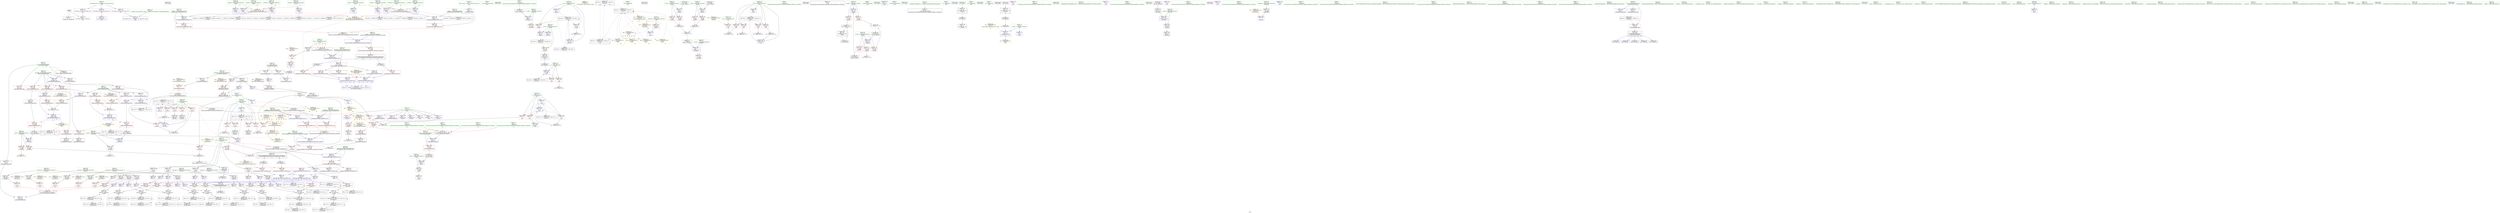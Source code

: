 digraph "SVFG" {
	label="SVFG";

	Node0x55e633419990 [shape=record,color=grey,label="{NodeID: 0\nNullPtr}"];
	Node0x55e633419990 -> Node0x55e63344dc10[style=solid];
	Node0x55e633419990 -> Node0x55e63345a240[style=solid];
	Node0x55e6334dc590 [shape=record,color=black,label="{NodeID: 941\n539 = PHI()\n}"];
	Node0x55e6334581d0 [shape=record,color=red,label="{NodeID: 277\n428\<--427\n\<--\n_Z5solvev\n|{<s0>24}}"];
	Node0x55e6334581d0:s0 -> Node0x55e6334de720[style=solid,color=red];
	Node0x55e6334487f0 [shape=record,color=green,label="{NodeID: 111\n624\<--625\n__t.addr\<--__t.addr_field_insensitive\n_ZSt7forwardIiEOT_RNSt16remove_referenceIS0_E4typeE\n}"];
	Node0x55e6334487f0 -> Node0x55e633459210[style=solid];
	Node0x55e6334487f0 -> Node0x55e63345d8e0[style=solid];
	Node0x55e633489710 [shape=record,color=yellow,style=double,label="{NodeID: 720\n71V_1 = ENCHI(MR_71V_0)\npts\{2800001 \}\nFun[_Z9followDirRSt4pairIiiES0_]}"];
	Node0x55e633489710 -> Node0x55e633456f20[style=dashed];
	Node0x55e63344d3e0 [shape=record,color=red,label="{NodeID: 222\n543\<--12\n\<--n\nmain\n}"];
	Node0x55e63344d3e0 -> Node0x55e633453e40[style=solid];
	Node0x55e6334499b0 [shape=record,color=green,label="{NodeID: 56\n193\<--194\nretval\<--retval_field_insensitive\n_Z3dirc\n|{|<s1>10|<s2>11|<s3>12|<s4>13}}"];
	Node0x55e6334499b0 -> Node0x55e63344e660[style=solid];
	Node0x55e6334499b0:s1 -> Node0x55e6334dd7d0[style=solid,color=red];
	Node0x55e6334499b0:s2 -> Node0x55e6334dd7d0[style=solid,color=red];
	Node0x55e6334499b0:s3 -> Node0x55e6334dd7d0[style=solid,color=red];
	Node0x55e6334499b0:s4 -> Node0x55e6334dd7d0[style=solid,color=red];
	Node0x55e63345b040 [shape=record,color=blue,label="{NodeID: 333\n205\<--13\nref.tmp6\<--\n_Z3dirc\n|{|<s1>12}}"];
	Node0x55e63345b040 -> Node0x55e63348eb00[style=dashed];
	Node0x55e63345b040:s1 -> Node0x55e63349cdf0[style=dashed,color=red];
	Node0x55e6334507b0 [shape=record,color=purple,label="{NodeID: 167\n38\<--4\n\<--_ZStL8__ioinit\n__cxx_global_var_init\n}"];
	Node0x55e633439010 [shape=record,color=green,label="{NodeID: 1\n7\<--1\n__dso_handle\<--dummyObj\nGlob }"];
	Node0x55e6334dc660 [shape=record,color=black,label="{NodeID: 942\n550 = PHI()\n}"];
	Node0x55e6334582a0 [shape=record,color=red,label="{NodeID: 278\n439\<--438\n\<--\n_Z5solvev\n|{<s0>26}}"];
	Node0x55e6334582a0:s0 -> Node0x55e6334de720[style=solid,color=red];
	Node0x55e6334488c0 [shape=record,color=green,label="{NodeID: 112\n631\<--632\n__t.addr\<--__t.addr_field_insensitive\n_ZSt7forwardIRiEOT_RNSt16remove_referenceIS1_E4typeE\n}"];
	Node0x55e6334488c0 -> Node0x55e6334592e0[style=solid];
	Node0x55e6334488c0 -> Node0x55e633451c90[style=solid];
	Node0x55e63344d4b0 [shape=record,color=red,label="{NodeID: 223\n183\<--15\n\<--m\n_Z6rcheckii\n}"];
	Node0x55e63344d4b0 -> Node0x55e633454bc0[style=solid];
	Node0x55e633449a80 [shape=record,color=green,label="{NodeID: 57\n195\<--196\nc.addr\<--c.addr_field_insensitive\n_Z3dirc\n}"];
	Node0x55e633449a80 -> Node0x55e633456490[style=solid];
	Node0x55e633449a80 -> Node0x55e63345ac30[style=solid];
	Node0x55e63345b110 [shape=record,color=blue,label="{NodeID: 334\n207\<--225\nref.tmp7\<--\n_Z3dirc\n|{|<s1>12}}"];
	Node0x55e63345b110 -> Node0x55e63348f000[style=dashed];
	Node0x55e63345b110:s1 -> Node0x55e63349cdf0[style=dashed,color=red];
	Node0x55e633450880 [shape=record,color=purple,label="{NodeID: 168\n344\<--17\narrayidx\<--mp\n_Z8checkDirSt4pairIiiEc\n}"];
	Node0x55e6334451f0 [shape=record,color=green,label="{NodeID: 2\n9\<--1\n\<--dummyObj\nCan only get source location for instruction, argument, global var or function.|{<s0>5}}"];
	Node0x55e6334451f0:s0 -> Node0x55e6334df1d0[style=solid,color=red];
	Node0x55e6334dc730 [shape=record,color=black,label="{NodeID: 943\n558 = PHI(369, )\n}"];
	Node0x55e6334dc730 -> Node0x55e63345d740[style=solid];
	Node0x55e63345e250 [shape=record,color=yellow,style=double,label="{NodeID: 777\nRETMU(8V_2)\npts\{10 \}\nFun[_GLOBAL__sub_I_DCLXVI_0_0.cpp]}"];
	Node0x55e633487ef0 [shape=record,color=black,label="{NodeID: 611\nMR_73V_2 = PHI(MR_73V_3, MR_73V_1, )\npts\{3160000 \}\n|{<s0>21|<s1>21}}"];
	Node0x55e633487ef0:s0 -> Node0x55e633456e50[style=dashed,color=red];
	Node0x55e633487ef0:s1 -> Node0x55e63345ba00[style=dashed,color=red];
	Node0x55e633458370 [shape=record,color=red,label="{NodeID: 279\n447\<--446\n\<--\n_Z5solvev\n|{<s0>28}}"];
	Node0x55e633458370:s0 -> Node0x55e6334de720[style=solid,color=red];
	Node0x55e633448990 [shape=record,color=green,label="{NodeID: 113\n29\<--636\n_GLOBAL__sub_I_DCLXVI_0_0.cpp\<--_GLOBAL__sub_I_DCLXVI_0_0.cpp_field_insensitive\n}"];
	Node0x55e633448990 -> Node0x55e63345a140[style=solid];
	Node0x55e63344d580 [shape=record,color=red,label="{NodeID: 224\n400\<--15\n\<--m\n_Z5solvev\n}"];
	Node0x55e63344d580 -> Node0x55e633454440[style=solid];
	Node0x55e633449b50 [shape=record,color=green,label="{NodeID: 58\n197\<--198\nref.tmp\<--ref.tmp_field_insensitive\n_Z3dirc\n|{|<s1>10}}"];
	Node0x55e633449b50 -> Node0x55e63345ad00[style=solid];
	Node0x55e633449b50:s1 -> Node0x55e6334ddb80[style=solid,color=red];
	Node0x55e633499f00 [shape=record,color=black,label="{NodeID: 667\nMR_48V_2 = PHI(MR_48V_3, MR_48V_1, )\npts\{238 \}\n|{<s0>40|<s1>40}}"];
	Node0x55e633499f00:s0 -> Node0x55e633490400[style=dashed,color=red];
	Node0x55e633499f00:s1 -> Node0x55e633495400[style=dashed,color=red];
	Node0x55e63345b1e0 [shape=record,color=blue,label="{NodeID: 335\n209\<--13\nref.tmp9\<--\n_Z3dirc\n|{|<s1>13}}"];
	Node0x55e63345b1e0 -> Node0x55e63348f500[style=dashed];
	Node0x55e63345b1e0:s1 -> Node0x55e63349cdf0[style=dashed,color=red];
	Node0x55e633450950 [shape=record,color=purple,label="{NodeID: 169\n348\<--17\narrayidx3\<--mp\n_Z8checkDirSt4pairIiiEc\n}"];
	Node0x55e633450950 -> Node0x55e633457670[style=solid];
	Node0x55e633445280 [shape=record,color=green,label="{NodeID: 3\n11\<--1\n_ZTIi\<--dummyObj\nGlob }"];
	Node0x55e6334dc960 [shape=record,color=black,label="{NodeID: 944\n564 = PHI()\n}"];
	Node0x55e6334883f0 [shape=record,color=black,label="{NodeID: 612\nMR_75V_2 = PHI(MR_75V_3, MR_75V_1, )\npts\{3160001 \}\n|{<s0>21|<s1>21}}"];
	Node0x55e6334883f0:s0 -> Node0x55e633456ff0[style=dashed,color=red];
	Node0x55e6334883f0:s1 -> Node0x55e63345bad0[style=dashed,color=red];
	Node0x55e633458440 [shape=record,color=red,label="{NodeID: 280\n455\<--454\n\<--\n_Z5solvev\n|{<s0>30}}"];
	Node0x55e633458440:s0 -> Node0x55e6334de720[style=solid,color=red];
	Node0x55e63344dc10 [shape=record,color=black,label="{NodeID: 114\n2\<--3\ndummyVal\<--dummyVal\n}"];
	Node0x55e6334899b0 [shape=record,color=yellow,style=double,label="{NodeID: 723\n77V_1 = ENCHI(MR_77V_0)\npts\{14 16 \}\nFun[_Z9followDirRSt4pairIiiES0_]|{<s0>18|<s1>18}}"];
	Node0x55e6334899b0:s0 -> Node0x55e6334a1130[style=dashed,color=red];
	Node0x55e6334899b0:s1 -> Node0x55e6334a1240[style=dashed,color=red];
	Node0x55e63344d650 [shape=record,color=red,label="{NodeID: 225\n65\<--59\n\<--x.addr\n_Z3disee\n}"];
	Node0x55e63344d650 -> Node0x55e63346a5b0[style=solid];
	Node0x55e633449c20 [shape=record,color=green,label="{NodeID: 59\n199\<--200\nref.tmp1\<--ref.tmp1_field_insensitive\n_Z3dirc\n|{|<s1>10}}"];
	Node0x55e633449c20 -> Node0x55e63345add0[style=solid];
	Node0x55e633449c20:s1 -> Node0x55e6334ddd80[style=solid,color=red];
	Node0x55e63349a400 [shape=record,color=black,label="{NodeID: 668\nMR_165V_3 = PHI(MR_165V_4, MR_165V_2, )\npts\{520 \}\n}"];
	Node0x55e63349a400 -> Node0x55e633458ac0[style=dashed];
	Node0x55e63349a400 -> Node0x55e633458b90[style=dashed];
	Node0x55e63349a400 -> Node0x55e633458c60[style=dashed];
	Node0x55e63349a400 -> Node0x55e633458d30[style=dashed];
	Node0x55e63349a400 -> Node0x55e63345d810[style=dashed];
	Node0x55e63345b2b0 [shape=record,color=blue,label="{NodeID: 336\n211\<--218\nref.tmp10\<--\n_Z3dirc\n|{|<s1>13}}"];
	Node0x55e63345b2b0 -> Node0x55e63348fa00[style=dashed];
	Node0x55e63345b2b0:s1 -> Node0x55e63349cdf0[style=dashed,color=red];
	Node0x55e633450a20 [shape=record,color=purple,label="{NodeID: 170\n408\<--17\narrayidx\<--mp\n_Z5solvev\n}"];
	Node0x55e633445310 [shape=record,color=green,label="{NodeID: 4\n13\<--1\n\<--dummyObj\nCan only get source location for instruction, argument, global var or function.}"];
	Node0x55e6334dca30 [shape=record,color=black,label="{NodeID: 945\n569 = PHI()\n}"];
	Node0x55e633458510 [shape=record,color=red,label="{NodeID: 281\n463\<--462\n\<--\n_Z5solvev\n|{<s0>32}}"];
	Node0x55e633458510:s0 -> Node0x55e6334de720[style=solid,color=red];
	Node0x55e63344dd10 [shape=record,color=black,label="{NodeID: 115\n150\<--11\n\<--_ZTIi\nCan only get source location for instruction, argument, global var or function.}"];
	Node0x55e633468af0 [shape=record,color=black,label="{NodeID: 558\n129 = PHI(125, 127, )\n}"];
	Node0x55e633468af0 -> Node0x55e63344e250[style=solid];
	Node0x55e63344d720 [shape=record,color=red,label="{NodeID: 226\n66\<--59\n\<--x.addr\n_Z3disee\n}"];
	Node0x55e63344d720 -> Node0x55e63346a5b0[style=solid];
	Node0x55e633449cf0 [shape=record,color=green,label="{NodeID: 60\n201\<--202\nref.tmp3\<--ref.tmp3_field_insensitive\n_Z3dirc\n|{|<s1>11}}"];
	Node0x55e633449cf0 -> Node0x55e63345aea0[style=solid];
	Node0x55e633449cf0:s1 -> Node0x55e6334ddb80[style=solid,color=red];
	Node0x55e63349a900 [shape=record,color=black,label="{NodeID: 669\nMR_167V_2 = PHI(MR_167V_4, MR_167V_1, )\npts\{522 \}\n}"];
	Node0x55e63349a900 -> Node0x55e63345d5a0[style=dashed];
	Node0x55e63345b380 [shape=record,color=blue,label="{NodeID: 337\n239\<--13\n\<--\n_Z3dirc\n}"];
	Node0x55e633450af0 [shape=record,color=purple,label="{NodeID: 171\n411\<--17\narrayidx5\<--mp\n_Z5solvev\n}"];
	Node0x55e633450af0 -> Node0x55e633458030[style=solid];
	Node0x55e6334453a0 [shape=record,color=green,label="{NodeID: 5\n19\<--1\n_ZSt3cin\<--dummyObj\nGlob }"];
	Node0x55e6334dcb00 [shape=record,color=black,label="{NodeID: 946\n573 = PHI()\n}"];
	Node0x55e6334585e0 [shape=record,color=red,label="{NodeID: 282\n497\<--488\nthis1\<--this.addr\n_ZNSt4pairIiiEC2IRiS2_Lb1EEEOT_OT0_\n}"];
	Node0x55e6334585e0 -> Node0x55e633450470[style=solid];
	Node0x55e6334585e0 -> Node0x55e63344d0a0[style=solid];
	Node0x55e6334585e0 -> Node0x55e63344d170[style=solid];
	Node0x55e63344de10 [shape=record,color=black,label="{NodeID: 116\n514\<--13\nmain_ret\<--\nmain\n}"];
	Node0x55e633469090 [shape=record,color=black,label="{NodeID: 559\n186 = PHI(187, 187, 187, 184, )\n}"];
	Node0x55e633469090 -> Node0x55e63344e590[style=solid];
	Node0x55e63344d7f0 [shape=record,color=red,label="{NodeID: 227\n68\<--61\n\<--y.addr\n_Z3disee\n}"];
	Node0x55e63344d7f0 -> Node0x55e633469fb0[style=solid];
	Node0x55e633449dc0 [shape=record,color=green,label="{NodeID: 61\n203\<--204\nref.tmp4\<--ref.tmp4_field_insensitive\n_Z3dirc\n|{|<s1>11}}"];
	Node0x55e633449dc0 -> Node0x55e63345af70[style=solid];
	Node0x55e633449dc0:s1 -> Node0x55e6334ddd80[style=solid,color=red];
	Node0x55e63349ae00 [shape=record,color=black,label="{NodeID: 670\nMR_169V_2 = PHI(MR_169V_3, MR_169V_1, )\npts\{524 \}\n}"];
	Node0x55e63349ae00 -> Node0x55e63345d740[style=dashed];
	Node0x55e63345b450 [shape=record,color=blue,label="{NodeID: 338\n250\<--247\nthis.addr\<--this\n_ZNSt4pairIiiEC2IiiLb1EEEOT_OT0_\n}"];
	Node0x55e63345b450 -> Node0x55e633456630[style=dashed];
	Node0x55e633450bc0 [shape=record,color=purple,label="{NodeID: 172\n422\<--17\narrayidx8\<--mp\n_Z5solvev\n}"];
	Node0x55e633445be0 [shape=record,color=green,label="{NodeID: 6\n20\<--1\n_ZSt4cout\<--dummyObj\nGlob }"];
	Node0x55e6334dcc00 [shape=record,color=black,label="{NodeID: 947\n575 = PHI()\n}"];
	Node0x55e6334586b0 [shape=record,color=red,label="{NodeID: 283\n500\<--490\n\<--__x.addr\n_ZNSt4pairIiiEC2IRiS2_Lb1EEEOT_OT0_\n|{<s0>33}}"];
	Node0x55e6334586b0:s0 -> Node0x55e6334de5a0[style=solid,color=red];
	Node0x55e63344dee0 [shape=record,color=black,label="{NodeID: 117\n40\<--41\n\<--_ZNSt8ios_base4InitD1Ev\nCan only get source location for instruction, argument, global var or function.}"];
	Node0x55e6334696b0 [shape=record,color=grey,label="{NodeID: 560\n298 = Binary(297, 294, )\n}"];
	Node0x55e6334696b0 -> Node0x55e63345bad0[style=solid];
	Node0x55e63344d8c0 [shape=record,color=red,label="{NodeID: 228\n69\<--61\n\<--y.addr\n_Z3disee\n}"];
	Node0x55e63344d8c0 -> Node0x55e633469fb0[style=solid];
	Node0x55e633449e90 [shape=record,color=green,label="{NodeID: 62\n205\<--206\nref.tmp6\<--ref.tmp6_field_insensitive\n_Z3dirc\n|{|<s1>12}}"];
	Node0x55e633449e90 -> Node0x55e63345b040[style=solid];
	Node0x55e633449e90:s1 -> Node0x55e6334ddb80[style=solid,color=red];
	Node0x55e63349b300 [shape=record,color=yellow,style=double,label="{NodeID: 671\n20V_1 = ENCHI(MR_20V_0)\npts\{14 \}\nFun[main]|{|<s1>40}}"];
	Node0x55e63349b300 -> Node0x55e63344d3e0[style=dashed];
	Node0x55e63349b300:s1 -> Node0x55e63349ced0[style=dashed,color=red];
	Node0x55e63345b520 [shape=record,color=blue,label="{NodeID: 339\n252\<--248\n__x.addr\<--__x\n_ZNSt4pairIiiEC2IiiLb1EEEOT_OT0_\n}"];
	Node0x55e63345b520 -> Node0x55e633456700[style=dashed];
	Node0x55e633450c90 [shape=record,color=purple,label="{NodeID: 173\n425\<--17\narrayidx10\<--mp\n_Z5solvev\n}"];
	Node0x55e633450c90 -> Node0x55e633458100[style=solid];
	Node0x55e633445c70 [shape=record,color=green,label="{NodeID: 7\n21\<--1\n.str\<--dummyObj\nGlob }"];
	Node0x55e6334dcd00 [shape=record,color=black,label="{NodeID: 948\n576 = PHI()\n}"];
	Node0x55e633458780 [shape=record,color=red,label="{NodeID: 284\n507\<--492\n\<--__y.addr\n_ZNSt4pairIiiEC2IRiS2_Lb1EEEOT_OT0_\n|{<s0>34}}"];
	Node0x55e633458780:s0 -> Node0x55e6334de5a0[style=solid,color=red];
	Node0x55e63344dfe0 [shape=record,color=black,label="{NodeID: 118\n56\<--72\n_Z3disee_ret\<--call\n_Z3disee\n}"];
	Node0x55e633469830 [shape=record,color=grey,label="{NodeID: 561\n585 = Binary(584, 225, )\n}"];
	Node0x55e63344d990 [shape=record,color=red,label="{NodeID: 229\n81\<--78\n\<--__x.addr\n_ZSt4sqrte\n}"];
	Node0x55e633449f60 [shape=record,color=green,label="{NodeID: 63\n207\<--208\nref.tmp7\<--ref.tmp7_field_insensitive\n_Z3dirc\n|{|<s1>12}}"];
	Node0x55e633449f60 -> Node0x55e63345b110[style=solid];
	Node0x55e633449f60:s1 -> Node0x55e6334ddd80[style=solid,color=red];
	Node0x55e63345b5f0 [shape=record,color=blue,label="{NodeID: 340\n254\<--249\n__y.addr\<--__y\n_ZNSt4pairIiiEC2IiiLb1EEEOT_OT0_\n}"];
	Node0x55e63345b5f0 -> Node0x55e6334567d0[style=dashed];
	Node0x55e633450d60 [shape=record,color=purple,label="{NodeID: 174\n548\<--17\narrayidx\<--mp\nmain\n}"];
	Node0x55e633445d00 [shape=record,color=green,label="{NodeID: 8\n23\<--1\n.str.2\<--dummyObj\nGlob }"];
	Node0x55e6334dcdd0 [shape=record,color=black,label="{NodeID: 949\n583 = PHI()\n}"];
	Node0x55e633458850 [shape=record,color=red,label="{NodeID: 285\n504\<--501\n\<--call\n_ZNSt4pairIiiEC2IRiS2_Lb1EEEOT_OT0_\n}"];
	Node0x55e633458850 -> Node0x55e63345d260[style=solid];
	Node0x55e63344e0b0 [shape=record,color=black,label="{NodeID: 119\n76\<--82\n_ZSt4sqrte_ret\<--call\n_ZSt4sqrte\n|{<s0>3}}"];
	Node0x55e63344e0b0:s0 -> Node0x55e6334daee0[style=solid,color=blue];
	Node0x55e6334699b0 [shape=record,color=grey,label="{NodeID: 562\n471 = Binary(470, 225, )\n}"];
	Node0x55e6334699b0 -> Node0x55e63345cd80[style=solid];
	Node0x55e63344da60 [shape=record,color=red,label="{NodeID: 230\n101\<--98\n\<--__x.addr\n_ZSt4acose\n}"];
	Node0x55e63344a030 [shape=record,color=green,label="{NodeID: 64\n209\<--210\nref.tmp9\<--ref.tmp9_field_insensitive\n_Z3dirc\n|{|<s1>13}}"];
	Node0x55e63344a030 -> Node0x55e63345b1e0[style=solid];
	Node0x55e63344a030:s1 -> Node0x55e6334ddb80[style=solid,color=red];
	Node0x55e63345b6c0 [shape=record,color=blue,label="{NodeID: 341\n261\<--266\nfirst\<--\n_ZNSt4pairIiiEC2IiiLb1EEEOT_OT0_\n|{<s0>10|<s1>11|<s2>12|<s3>13}}"];
	Node0x55e63345b6c0:s0 -> Node0x55e63348ff00[style=dashed,color=blue];
	Node0x55e63345b6c0:s1 -> Node0x55e63348ff00[style=dashed,color=blue];
	Node0x55e63345b6c0:s2 -> Node0x55e63348ff00[style=dashed,color=blue];
	Node0x55e63345b6c0:s3 -> Node0x55e63348ff00[style=dashed,color=blue];
	Node0x55e633450e30 [shape=record,color=purple,label="{NodeID: 175\n549\<--17\narraydecay\<--mp\nmain\n}"];
	Node0x55e633445d90 [shape=record,color=green,label="{NodeID: 9\n25\<--1\n.str.3\<--dummyObj\nGlob }"];
	Node0x55e6334dcf00 [shape=record,color=black,label="{NodeID: 950\n586 = PHI()\n}"];
	Node0x55e633458920 [shape=record,color=red,label="{NodeID: 286\n509\<--508\n\<--call2\n_ZNSt4pairIiiEC2IRiS2_Lb1EEEOT_OT0_\n}"];
	Node0x55e633458920 -> Node0x55e63345d330[style=solid];
	Node0x55e63344e180 [shape=record,color=black,label="{NodeID: 120\n96\<--102\n_ZSt4acose_ret\<--call\n_ZSt4acose\n|{<s0>5}}"];
	Node0x55e63344e180:s0 -> Node0x55e6334db2f0[style=solid,color=blue];
	Node0x55e6334a01f0 [shape=record,color=yellow,style=double,label="{NodeID: 729\n157V_1 = ENCHI(MR_157V_0)\npts\{375 377 \}\nFun[_ZNSt4pairIiiEC2IRiS2_Lb1EEEOT_OT0_]}"];
	Node0x55e6334a01f0 -> Node0x55e633458850[style=dashed];
	Node0x55e6334a01f0 -> Node0x55e633458920[style=dashed];
	Node0x55e633469b30 [shape=record,color=grey,label="{NodeID: 563\n568 = Binary(567, 225, )\n}"];
	Node0x55e633455cb0 [shape=record,color=red,label="{NodeID: 231\n122\<--111\n\<--a.addr\n_Z3gcdxx\n}"];
	Node0x55e633455cb0 -> Node0x55e63346a2b0[style=solid];
	Node0x55e63344a100 [shape=record,color=green,label="{NodeID: 65\n211\<--212\nref.tmp10\<--ref.tmp10_field_insensitive\n_Z3dirc\n|{|<s1>13}}"];
	Node0x55e63344a100 -> Node0x55e63345b2b0[style=solid];
	Node0x55e63344a100:s1 -> Node0x55e6334ddd80[style=solid,color=red];
	Node0x55e63349bfe0 [shape=record,color=yellow,style=double,label="{NodeID: 674\n163V_1 = ENCHI(MR_163V_0)\npts\{518 \}\nFun[main]}"];
	Node0x55e63349bfe0 -> Node0x55e6334589f0[style=dashed];
	Node0x55e63345b790 [shape=record,color=blue,label="{NodeID: 342\n268\<--271\nsecond\<--\n_ZNSt4pairIiiEC2IiiLb1EEEOT_OT0_\n|{<s0>10|<s1>11|<s2>12|<s3>13}}"];
	Node0x55e63345b790:s0 -> Node0x55e63348ff00[style=dashed,color=blue];
	Node0x55e63345b790:s1 -> Node0x55e63348ff00[style=dashed,color=blue];
	Node0x55e63345b790:s2 -> Node0x55e63348ff00[style=dashed,color=blue];
	Node0x55e63345b790:s3 -> Node0x55e63348ff00[style=dashed,color=blue];
	Node0x55e633450f00 [shape=record,color=purple,label="{NodeID: 176\n563\<--21\n\<--.str\nmain\n}"];
	Node0x55e633445e20 [shape=record,color=green,label="{NodeID: 10\n28\<--1\n\<--dummyObj\nCan only get source location for instruction, argument, global var or function.}"];
	Node0x55e6334dd000 [shape=record,color=black,label="{NodeID: 951\n588 = PHI()\n}"];
	Node0x55e6334589f0 [shape=record,color=red,label="{NodeID: 287\n535\<--517\n\<--aaa\nmain\n}"];
	Node0x55e6334589f0 -> Node0x55e633453cc0[style=solid];
	Node0x55e63344e250 [shape=record,color=black,label="{NodeID: 121\n108\<--129\n_Z3gcdxx_ret\<--cond\n_Z3gcdxx\n|{<s0>7}}"];
	Node0x55e63344e250:s0 -> Node0x55e6334d60c0[style=solid,color=blue];
	Node0x55e633469cb0 [shape=record,color=grey,label="{NodeID: 564\n92 = Binary(89, 93, )\n}"];
	Node0x55e633469cb0 -> Node0x55e63345a5b0[style=solid];
	Node0x55e633455d40 [shape=record,color=red,label="{NodeID: 232\n127\<--111\n\<--a.addr\n_Z3gcdxx\n}"];
	Node0x55e633455d40 -> Node0x55e633468af0[style=solid];
	Node0x55e63344a1d0 [shape=record,color=green,label="{NodeID: 66\n221\<--222\n_ZNSt4pairIiiEC2IiiLb1EEEOT_OT0_\<--_ZNSt4pairIiiEC2IiiLb1EEEOT_OT0__field_insensitive\n}"];
	Node0x55e63345b860 [shape=record,color=blue,label="{NodeID: 343\n283\<--278\n\<--d.coerce\n_Z9followDirRSt4pairIiiES0_\n}"];
	Node0x55e633450fd0 [shape=record,color=purple,label="{NodeID: 177\n582\<--21\n\<--.str\nmain\n}"];
	Node0x55e633445eb0 [shape=record,color=green,label="{NodeID: 11\n93\<--1\n\<--dummyObj\nCan only get source location for instruction, argument, global var or function.}"];
	Node0x55e6334dd100 [shape=record,color=black,label="{NodeID: 952\n590 = PHI()\n}"];
	Node0x55e633458ac0 [shape=record,color=red,label="{NodeID: 288\n534\<--519\n\<--bbb\nmain\n}"];
	Node0x55e633458ac0 -> Node0x55e633453cc0[style=solid];
	Node0x55e63344e320 [shape=record,color=black,label="{NodeID: 122\n137\<--134\nfrombool\<--b\n_Z6assertb\n}"];
	Node0x55e63344e320 -> Node0x55e63345a8f0[style=solid];
	Node0x55e633469e30 [shape=record,color=grey,label="{NodeID: 565\n71 = Binary(67, 70, )\n|{<s0>3}}"];
	Node0x55e633469e30:s0 -> Node0x55e6334def70[style=solid,color=red];
	Node0x55e633455e10 [shape=record,color=red,label="{NodeID: 233\n117\<--113\n\<--b.addr\n_Z3gcdxx\n}"];
	Node0x55e633455e10 -> Node0x55e633453fc0[style=solid];
	Node0x55e63344a2d0 [shape=record,color=green,label="{NodeID: 67\n237\<--238\nexception\<--exception_field_insensitive\n_Z3dirc\n}"];
	Node0x55e63344a2d0 -> Node0x55e63344e800[style=solid];
	Node0x55e63345b930 [shape=record,color=blue,label="{NodeID: 344\n281\<--277\npos.addr\<--pos\n_Z9followDirRSt4pairIiiES0_\n}"];
	Node0x55e63345b930 -> Node0x55e633456a40[style=dashed];
	Node0x55e63345b930 -> Node0x55e633456b10[style=dashed];
	Node0x55e63345b930 -> Node0x55e633456be0[style=dashed];
	Node0x55e63345b930 -> Node0x55e633456cb0[style=dashed];
	Node0x55e6334510a0 [shape=record,color=purple,label="{NodeID: 178\n572\<--23\n\<--.str.2\nmain\n}"];
	Node0x55e633445f70 [shape=record,color=green,label="{NodeID: 12\n119\<--1\n\<--dummyObj\nCan only get source location for instruction, argument, global var or function.}"];
	Node0x55e6334dd200 [shape=record,color=black,label="{NodeID: 953\n591 = PHI()\n}"];
	Node0x55e633458b90 [shape=record,color=red,label="{NodeID: 289\n567\<--519\n\<--bbb\nmain\n}"];
	Node0x55e633458b90 -> Node0x55e633469b30[style=solid];
	Node0x55e63344e3f0 [shape=record,color=black,label="{NodeID: 123\n140\<--139\ntobool\<--\n_Z6assertb\n}"];
	Node0x55e633469fb0 [shape=record,color=grey,label="{NodeID: 566\n70 = Binary(68, 69, )\n}"];
	Node0x55e633469fb0 -> Node0x55e633469e30[style=solid];
	Node0x55e633455ee0 [shape=record,color=red,label="{NodeID: 234\n121\<--113\n\<--b.addr\n_Z3gcdxx\n|{<s0>7}}"];
	Node0x55e633455ee0:s0 -> Node0x55e6334dd500[style=solid,color=red];
	Node0x55e63344a3a0 [shape=record,color=green,label="{NodeID: 68\n250\<--251\nthis.addr\<--this.addr_field_insensitive\n_ZNSt4pairIiiEC2IiiLb1EEEOT_OT0_\n}"];
	Node0x55e63344a3a0 -> Node0x55e633456630[style=solid];
	Node0x55e63344a3a0 -> Node0x55e63345b450[style=solid];
	Node0x55e63345ba00 [shape=record,color=blue,label="{NodeID: 345\n289\<--291\nfirst1\<--add\n_Z9followDirRSt4pairIiiES0_\n|{|<s1>21}}"];
	Node0x55e63345ba00 -> Node0x55e6334570c0[style=dashed];
	Node0x55e63345ba00:s1 -> Node0x55e6334af890[style=dashed,color=blue];
	Node0x55e633451170 [shape=record,color=purple,label="{NodeID: 179\n587\<--23\n\<--.str.2\nmain\n}"];
	Node0x55e633446070 [shape=record,color=green,label="{NodeID: 13\n144\<--1\n\<--dummyObj\nCan only get source location for instruction, argument, global var or function.}"];
	Node0x55e6334dd2d0 [shape=record,color=black,label="{NodeID: 954\n57 = PHI()\n0th arg _Z3disee }"];
	Node0x55e6334dd2d0 -> Node0x55e63345a340[style=solid];
	Node0x55e633458c60 [shape=record,color=red,label="{NodeID: 290\n584\<--519\n\<--bbb\nmain\n}"];
	Node0x55e633458c60 -> Node0x55e633469830[style=solid];
	Node0x55e63344e4c0 [shape=record,color=black,label="{NodeID: 124\n147\<--142\n\<--exception\n_Z6assertb\n}"];
	Node0x55e63344e4c0 -> Node0x55e63345a9c0[style=solid];
	Node0x55e6334a05d0 [shape=record,color=yellow,style=double,label="{NodeID: 733\n77V_1 = ENCHI(MR_77V_0)\npts\{14 16 \}\nFun[_Z8checkDirSt4pairIiiEc]|{<s0>21}}"];
	Node0x55e6334a05d0:s0 -> Node0x55e6334899b0[style=dashed,color=red];
	Node0x55e63346a130 [shape=record,color=grey,label="{NodeID: 567\n433 = Binary(432, 225, )\n}"];
	Node0x55e63346a130 -> Node0x55e63345c560[style=solid];
	Node0x55e633455fb0 [shape=record,color=red,label="{NodeID: 235\n123\<--113\n\<--b.addr\n_Z3gcdxx\n}"];
	Node0x55e633455fb0 -> Node0x55e63346a2b0[style=solid];
	Node0x55e63344a470 [shape=record,color=green,label="{NodeID: 69\n252\<--253\n__x.addr\<--__x.addr_field_insensitive\n_ZNSt4pairIiiEC2IiiLb1EEEOT_OT0_\n}"];
	Node0x55e63344a470 -> Node0x55e633456700[style=solid];
	Node0x55e63344a470 -> Node0x55e63345b520[style=solid];
	Node0x55e63349c360 [shape=record,color=yellow,style=double,label="{NodeID: 678\n171V_1 = ENCHI(MR_171V_0)\npts\{16 180000 \}\nFun[main]|{<s0>40|<s1>40}}"];
	Node0x55e63349c360:s0 -> Node0x55e63349cfe0[style=dashed,color=red];
	Node0x55e63349c360:s1 -> Node0x55e63349d980[style=dashed,color=red];
	Node0x55e63345bad0 [shape=record,color=blue,label="{NodeID: 346\n296\<--298\nsecond2\<--add3\n_Z9followDirRSt4pairIiiES0_\n|{|<s1>21}}"];
	Node0x55e63345bad0 -> Node0x55e633457190[style=dashed];
	Node0x55e63345bad0:s1 -> Node0x55e6334af9f0[style=dashed,color=blue];
	Node0x55e633451240 [shape=record,color=purple,label="{NodeID: 180\n589\<--25\n\<--.str.3\nmain\n}"];
	Node0x55e633446170 [shape=record,color=green,label="{NodeID: 14\n187\<--1\n\<--dummyObj\nCan only get source location for instruction, argument, global var or function.}"];
	Node0x55e6334dd400 [shape=record,color=black,label="{NodeID: 955\n58 = PHI()\n1st arg _Z3disee }"];
	Node0x55e6334dd400 -> Node0x55e63345a410[style=solid];
	Node0x55e633458d30 [shape=record,color=red,label="{NodeID: 291\n594\<--519\n\<--bbb\nmain\n}"];
	Node0x55e633458d30 -> Node0x55e63346a8b0[style=solid];
	Node0x55e63344e590 [shape=record,color=black,label="{NodeID: 125\n163\<--186\n_Z6rcheckii_ret\<--\n_Z6rcheckii\n|{<s0>18}}"];
	Node0x55e63344e590:s0 -> Node0x55e6334db0b0[style=solid,color=blue];
	Node0x55e6334a06b0 [shape=record,color=yellow,style=double,label="{NodeID: 734\n48V_1 = ENCHI(MR_48V_0)\npts\{238 \}\nFun[_Z8checkDirSt4pairIiiEc]|{<s0>19}}"];
	Node0x55e6334a06b0:s0 -> Node0x55e6334a2100[style=dashed,color=red];
	Node0x55e63346a2b0 [shape=record,color=grey,label="{NodeID: 568\n124 = Binary(122, 123, )\n|{<s0>7}}"];
	Node0x55e63346a2b0:s0 -> Node0x55e6334dd690[style=solid,color=red];
	Node0x55e633456080 [shape=record,color=red,label="{NodeID: 236\n139\<--135\n\<--b.addr\n_Z6assertb\n}"];
	Node0x55e633456080 -> Node0x55e63344e3f0[style=solid];
	Node0x55e63344a540 [shape=record,color=green,label="{NodeID: 70\n254\<--255\n__y.addr\<--__y.addr_field_insensitive\n_ZNSt4pairIiiEC2IiiLb1EEEOT_OT0_\n}"];
	Node0x55e63344a540 -> Node0x55e6334567d0[style=solid];
	Node0x55e63344a540 -> Node0x55e63345b5f0[style=solid];
	Node0x55e63345bba0 [shape=record,color=blue,label="{NodeID: 347\n323\<--311\n\<--pos.coerce\n_Z8checkDirSt4pairIiiEc\n}"];
	Node0x55e633451310 [shape=record,color=purple,label="{NodeID: 181\n641\<--27\nllvm.global_ctors_0\<--llvm.global_ctors\nGlob }"];
	Node0x55e633451310 -> Node0x55e63345a040[style=solid];
	Node0x55e633446270 [shape=record,color=green,label="{NodeID: 15\n218\<--1\n\<--dummyObj\nCan only get source location for instruction, argument, global var or function.}"];
	Node0x55e6334dd500 [shape=record,color=black,label="{NodeID: 956\n109 = PHI(121, )\n0th arg _Z3gcdxx }"];
	Node0x55e6334dd500 -> Node0x55e63345a750[style=solid];
	Node0x55e633458e00 [shape=record,color=red,label="{NodeID: 292\n542\<--521\n\<--i\nmain\n}"];
	Node0x55e633458e00 -> Node0x55e633453e40[style=solid];
	Node0x55e63344e660 [shape=record,color=black,label="{NodeID: 126\n243\<--193\n\<--retval\n_Z3dirc\n}"];
	Node0x55e63344e660 -> Node0x55e633456560[style=solid];
	Node0x55e63346a430 [shape=record,color=grey,label="{NodeID: 569\n555 = Binary(554, 225, )\n}"];
	Node0x55e63346a430 -> Node0x55e63345d670[style=solid];
	Node0x55e633456150 [shape=record,color=red,label="{NodeID: 237\n172\<--166\n\<--x.addr\n_Z6rcheckii\n}"];
	Node0x55e633456150 -> Node0x55e6334548c0[style=solid];
	Node0x55e63344a610 [shape=record,color=green,label="{NodeID: 71\n264\<--265\n_ZSt7forwardIiEOT_RNSt16remove_referenceIS0_E4typeE\<--_ZSt7forwardIiEOT_RNSt16remove_referenceIS0_E4typeE_field_insensitive\n}"];
	Node0x55e63345bc70 [shape=record,color=blue,label="{NodeID: 348\n317\<--312\nc.addr\<--c\n_Z8checkDirSt4pairIiiEc\n}"];
	Node0x55e63345bc70 -> Node0x55e633457330[style=dashed];
	Node0x55e633451410 [shape=record,color=purple,label="{NodeID: 182\n642\<--27\nllvm.global_ctors_1\<--llvm.global_ctors\nGlob }"];
	Node0x55e633451410 -> Node0x55e63345a140[style=solid];
	Node0x55e633446370 [shape=record,color=green,label="{NodeID: 16\n225\<--1\n\<--dummyObj\nCan only get source location for instruction, argument, global var or function.}"];
	Node0x55e6334dd690 [shape=record,color=black,label="{NodeID: 957\n110 = PHI(124, )\n1st arg _Z3gcdxx }"];
	Node0x55e6334dd690 -> Node0x55e63345a820[style=solid];
	Node0x55e63348cd00 [shape=record,color=black,label="{NodeID: 625\nMR_145V_4 = PHI(MR_145V_5, MR_145V_3, MR_145V_3, )\npts\{3890000 \}\n}"];
	Node0x55e63348cd00 -> Node0x55e63345cb10[style=dashed];
	Node0x55e63348cd00 -> Node0x55e6334851f0[style=dashed];
	Node0x55e63348cd00 -> Node0x55e63348cd00[style=dashed];
	Node0x55e633458ed0 [shape=record,color=red,label="{NodeID: 293\n546\<--521\n\<--i\nmain\n}"];
	Node0x55e633458ed0 -> Node0x55e633450540[style=solid];
	Node0x55e63344e730 [shape=record,color=black,label="{NodeID: 127\n215\<--214\nconv\<--\n_Z3dirc\n}"];
	Node0x55e63346a5b0 [shape=record,color=grey,label="{NodeID: 570\n67 = Binary(65, 66, )\n}"];
	Node0x55e63346a5b0 -> Node0x55e633469e30[style=solid];
	Node0x55e633456220 [shape=record,color=red,label="{NodeID: 238\n175\<--166\n\<--x.addr\n_Z6rcheckii\n}"];
	Node0x55e633456220 -> Node0x55e633454740[style=solid];
	Node0x55e63344a710 [shape=record,color=green,label="{NodeID: 72\n274\<--275\n_Z9followDirRSt4pairIiiES0_\<--_Z9followDirRSt4pairIiiES0__field_insensitive\n}"];
	Node0x55e63345bd40 [shape=record,color=blue,label="{NodeID: 349\n328\<--327\n\<--call\n_Z8checkDirSt4pairIiiEc\n}"];
	Node0x55e633451510 [shape=record,color=purple,label="{NodeID: 183\n643\<--27\nllvm.global_ctors_2\<--llvm.global_ctors\nGlob }"];
	Node0x55e633451510 -> Node0x55e63345a240[style=solid];
	Node0x55e633446470 [shape=record,color=green,label="{NodeID: 17\n334\<--1\n\<--dummyObj\nCan only get source location for instruction, argument, global var or function.}"];
	Node0x55e6334dd7d0 [shape=record,color=black,label="{NodeID: 958\n247 = PHI(193, 193, 193, 193, )\n0th arg _ZNSt4pairIiiEC2IiiLb1EEEOT_OT0_ }"];
	Node0x55e6334dd7d0 -> Node0x55e63345b450[style=solid];
	Node0x55e63348d200 [shape=record,color=black,label="{NodeID: 626\nMR_147V_4 = PHI(MR_147V_5, MR_147V_3, MR_147V_3, )\npts\{3890001 \}\n}"];
	Node0x55e63348d200 -> Node0x55e63345cbe0[style=dashed];
	Node0x55e63348d200 -> Node0x55e6334856f0[style=dashed];
	Node0x55e63348d200 -> Node0x55e63348d200[style=dashed];
	Node0x55e633458fa0 [shape=record,color=red,label="{NodeID: 294\n554\<--521\n\<--i\nmain\n}"];
	Node0x55e633458fa0 -> Node0x55e63346a430[style=solid];
	Node0x55e63344e800 [shape=record,color=black,label="{NodeID: 128\n239\<--237\n\<--exception\n_Z3dirc\n}"];
	Node0x55e63344e800 -> Node0x55e63345b380[style=solid];
	Node0x55e63346a730 [shape=record,color=grey,label="{NodeID: 571\n291 = Binary(290, 287, )\n}"];
	Node0x55e63346a730 -> Node0x55e63345ba00[style=solid];
	Node0x55e6334562f0 [shape=record,color=red,label="{NodeID: 239\n179\<--168\n\<--y.addr\n_Z6rcheckii\n}"];
	Node0x55e6334562f0 -> Node0x55e633454140[style=solid];
	Node0x55e63344a810 [shape=record,color=green,label="{NodeID: 73\n279\<--280\nd\<--d_field_insensitive\n_Z9followDirRSt4pairIiiES0_\n}"];
	Node0x55e63344a810 -> Node0x55e63344ea70[style=solid];
	Node0x55e63344a810 -> Node0x55e6334517b0[style=solid];
	Node0x55e63344a810 -> Node0x55e633451880[style=solid];
	Node0x55e63345be10 [shape=record,color=blue, style = dotted,label="{NodeID: 350\n644\<--646\noffset_0\<--dummyVal\n_Z8checkDirSt4pairIiiEc\n}"];
	Node0x55e63345be10 -> Node0x55e63345be10[style=dashed];
	Node0x55e633451610 [shape=record,color=purple,label="{NodeID: 184\n261\<--259\nfirst\<--this1\n_ZNSt4pairIiiEC2IiiLb1EEEOT_OT0_\n}"];
	Node0x55e633451610 -> Node0x55e63345b6c0[style=solid];
	Node0x55e633446570 [shape=record,color=green,label="{NodeID: 18\n352\<--1\n\<--dummyObj\nCan only get source location for instruction, argument, global var or function.}"];
	Node0x55e6334ddb80 [shape=record,color=black,label="{NodeID: 959\n248 = PHI(197, 201, 205, 209, )\n1st arg _ZNSt4pairIiiEC2IiiLb1EEEOT_OT0_ }"];
	Node0x55e6334ddb80 -> Node0x55e63345b520[style=solid];
	Node0x55e63348d700 [shape=record,color=black,label="{NodeID: 627\nMR_32V_3 = PHI(MR_32V_1, MR_32V_1, MR_32V_1, MR_32V_2, )\npts\{198 \}\n}"];
	Node0x55e633459070 [shape=record,color=red,label="{NodeID: 295\n560\<--523\n\<--x\nmain\n}"];
	Node0x55e633459070 -> Node0x55e6334542c0[style=solid];
	Node0x55e63344e8d0 [shape=record,color=black,label="{NodeID: 129\n191\<--244\n_Z3dirc_ret\<--\n_Z3dirc\n|{<s0>19}}"];
	Node0x55e63344e8d0:s0 -> Node0x55e6334db920[style=solid,color=blue];
	Node0x55e63346a8b0 [shape=record,color=grey,label="{NodeID: 572\n595 = Binary(594, 225, )\n}"];
	Node0x55e63346a8b0 -> Node0x55e63345d810[style=solid];
	Node0x55e6334563c0 [shape=record,color=red,label="{NodeID: 240\n182\<--168\n\<--y.addr\n_Z6rcheckii\n}"];
	Node0x55e6334563c0 -> Node0x55e633454bc0[style=solid];
	Node0x55e63344a8e0 [shape=record,color=green,label="{NodeID: 74\n281\<--282\npos.addr\<--pos.addr_field_insensitive\n_Z9followDirRSt4pairIiiES0_\n}"];
	Node0x55e63344a8e0 -> Node0x55e633456a40[style=solid];
	Node0x55e63344a8e0 -> Node0x55e633456b10[style=solid];
	Node0x55e63344a8e0 -> Node0x55e633456be0[style=solid];
	Node0x55e63344a8e0 -> Node0x55e633456cb0[style=solid];
	Node0x55e63344a8e0 -> Node0x55e63345b930[style=solid];
	Node0x55e63349c850 [shape=record,color=yellow,style=double,label="{NodeID: 683\n8V_1 = ENCHI(MR_8V_0)\npts\{10 \}\nFun[_GLOBAL__sub_I_DCLXVI_0_0.cpp]|{<s0>52}}"];
	Node0x55e63349c850:s0 -> Node0x55e63345a5b0[style=dashed,color=red];
	Node0x55e63345bee0 [shape=record,color=blue, style = dotted,label="{NodeID: 351\n647\<--649\noffset_1\<--dummyVal\n_Z8checkDirSt4pairIiiEc\n}"];
	Node0x55e63345bee0 -> Node0x55e63345bee0[style=dashed];
	Node0x55e6334516e0 [shape=record,color=purple,label="{NodeID: 185\n268\<--259\nsecond\<--this1\n_ZNSt4pairIiiEC2IiiLb1EEEOT_OT0_\n}"];
	Node0x55e6334516e0 -> Node0x55e63345b790[style=solid];
	Node0x55e633446670 [shape=record,color=green,label="{NodeID: 19\n355\<--1\n\<--dummyObj\nCan only get source location for instruction, argument, global var or function.}"];
	Node0x55e6334ddd80 [shape=record,color=black,label="{NodeID: 960\n249 = PHI(199, 203, 207, 211, )\n2nd arg _ZNSt4pairIiiEC2IiiLb1EEEOT_OT0_ }"];
	Node0x55e6334ddd80 -> Node0x55e63345b5f0[style=solid];
	Node0x55e63348dc00 [shape=record,color=black,label="{NodeID: 628\nMR_34V_3 = PHI(MR_34V_1, MR_34V_1, MR_34V_1, MR_34V_2, )\npts\{200 \}\n}"];
	Node0x55e633459140 [shape=record,color=red,label="{NodeID: 296\n574\<--523\n\<--x\nmain\n}"];
	Node0x55e63344e9a0 [shape=record,color=black,label="{NodeID: 130\n260\<--259\n\<--this1\n_ZNSt4pairIiiEC2IiiLb1EEEOT_OT0_\n}"];
	Node0x55e6334a0b10 [shape=record,color=yellow,style=double,label="{NodeID: 739\n88V_1 = ENCHI(MR_88V_0)\npts\{322 \}\nFun[_Z8checkDirSt4pairIiiEc]}"];
	Node0x55e6334a0b10 -> Node0x55e633457400[style=dashed];
	Node0x55e63346aa30 [shape=record,color=grey,label="{NodeID: 573\n476 = Binary(475, 225, )\n}"];
	Node0x55e63346aa30 -> Node0x55e63345ce50[style=solid];
	Node0x55e633456490 [shape=record,color=red,label="{NodeID: 241\n214\<--195\n\<--c.addr\n_Z3dirc\n}"];
	Node0x55e633456490 -> Node0x55e63344e730[style=solid];
	Node0x55e63344a9b0 [shape=record,color=green,label="{NodeID: 75\n308\<--309\n_Z8checkDirSt4pairIiiEc\<--_Z8checkDirSt4pairIiiEc_field_insensitive\n}"];
	Node0x55e63345bfb0 [shape=record,color=blue,label="{NodeID: 352\n313\<--355\nretval\<--\n_Z8checkDirSt4pairIiiEc\n}"];
	Node0x55e63345bfb0 -> Node0x55e6334806f0[style=dashed];
	Node0x55e6334517b0 [shape=record,color=purple,label="{NodeID: 186\n286\<--279\nfirst\<--d\n_Z9followDirRSt4pairIiiES0_\n}"];
	Node0x55e6334517b0 -> Node0x55e633456d80[style=solid];
	Node0x55e633446770 [shape=record,color=green,label="{NodeID: 20\n441\<--1\n\<--dummyObj\nCan only get source location for instruction, argument, global var or function.|{<s0>26}}"];
	Node0x55e633446770:s0 -> Node0x55e6334deb10[style=solid,color=red];
	Node0x55e6334ddf80 [shape=record,color=black,label="{NodeID: 961\n134 = PHI()\n0th arg _Z6assertb }"];
	Node0x55e6334ddf80 -> Node0x55e63344e320[style=solid];
	Node0x55e63348e100 [shape=record,color=black,label="{NodeID: 629\nMR_36V_2 = PHI(MR_36V_1, MR_36V_3, MR_36V_1, MR_36V_1, )\npts\{202 \}\n}"];
	Node0x55e633459210 [shape=record,color=red,label="{NodeID: 297\n627\<--624\n\<--__t.addr\n_ZSt7forwardIiEOT_RNSt16remove_referenceIS0_E4typeE\n}"];
	Node0x55e633459210 -> Node0x55e633450610[style=solid];
	Node0x55e63344ea70 [shape=record,color=black,label="{NodeID: 131\n283\<--279\n\<--d\n_Z9followDirRSt4pairIiiES0_\n}"];
	Node0x55e63344ea70 -> Node0x55e63345b860[style=solid];
	Node0x55e6334a0bf0 [shape=record,color=yellow,style=double,label="{NodeID: 740\n90V_1 = ENCHI(MR_90V_0)\npts\{180000 \}\nFun[_Z8checkDirSt4pairIiiEc]}"];
	Node0x55e6334a0bf0 -> Node0x55e633457670[style=dashed];
	Node0x55e63346abb0 [shape=record,color=grey,label="{NodeID: 574\n351 = cmp(350, 352, )\n}"];
	Node0x55e633456560 [shape=record,color=red,label="{NodeID: 242\n244\<--243\n\<--\n_Z3dirc\n}"];
	Node0x55e633456560 -> Node0x55e63344e8d0[style=solid];
	Node0x55e63344aab0 [shape=record,color=green,label="{NodeID: 76\n313\<--314\nretval\<--retval_field_insensitive\n_Z8checkDirSt4pairIiiEc\n}"];
	Node0x55e63344aab0 -> Node0x55e633457260[style=solid];
	Node0x55e63344aab0 -> Node0x55e63345bfb0[style=solid];
	Node0x55e63344aab0 -> Node0x55e63345c080[style=solid];
	Node0x55e63345c080 [shape=record,color=blue,label="{NodeID: 353\n313\<--187\nretval\<--\n_Z8checkDirSt4pairIiiEc\n}"];
	Node0x55e63345c080 -> Node0x55e6334806f0[style=dashed];
	Node0x55e633451880 [shape=record,color=purple,label="{NodeID: 187\n293\<--279\nsecond\<--d\n_Z9followDirRSt4pairIiiES0_\n}"];
	Node0x55e633451880 -> Node0x55e633456f20[style=solid];
	Node0x55e633446870 [shape=record,color=green,label="{NodeID: 21\n449\<--1\n\<--dummyObj\nCan only get source location for instruction, argument, global var or function.|{<s0>28}}"];
	Node0x55e633446870:s0 -> Node0x55e6334deb10[style=solid,color=red];
	Node0x55e6334de050 [shape=record,color=black,label="{NodeID: 962\n277 = PHI(315, )\n0th arg _Z9followDirRSt4pairIiiES0_ }"];
	Node0x55e6334de050 -> Node0x55e63345b930[style=solid];
	Node0x55e63348e600 [shape=record,color=black,label="{NodeID: 630\nMR_38V_2 = PHI(MR_38V_1, MR_38V_3, MR_38V_1, MR_38V_1, )\npts\{204 \}\n}"];
	Node0x55e6334592e0 [shape=record,color=red,label="{NodeID: 298\n634\<--631\n\<--__t.addr\n_ZSt7forwardIRiEOT_RNSt16remove_referenceIS1_E4typeE\n}"];
	Node0x55e6334592e0 -> Node0x55e6334506e0[style=solid];
	Node0x55e63344eb40 [shape=record,color=black,label="{NodeID: 132\n276\<--306\n_Z9followDirRSt4pairIiiES0__ret\<--call\n_Z9followDirRSt4pairIiiES0_\n|{<s0>21}}"];
	Node0x55e63344eb40:s0 -> Node0x55e6334dba60[style=solid,color=blue];
	Node0x55e633453cc0 [shape=record,color=grey,label="{NodeID: 575\n536 = cmp(534, 535, )\n}"];
	Node0x55e633456630 [shape=record,color=red,label="{NodeID: 243\n259\<--250\nthis1\<--this.addr\n_ZNSt4pairIiiEC2IiiLb1EEEOT_OT0_\n}"];
	Node0x55e633456630 -> Node0x55e63344e9a0[style=solid];
	Node0x55e633456630 -> Node0x55e633451610[style=solid];
	Node0x55e633456630 -> Node0x55e6334516e0[style=solid];
	Node0x55e63344ab80 [shape=record,color=green,label="{NodeID: 77\n315\<--316\npos\<--pos_field_insensitive\n_Z8checkDirSt4pairIiiEc\n|{|<s3>21}}"];
	Node0x55e63344ab80 -> Node0x55e63344ec10[style=solid];
	Node0x55e63344ab80 -> Node0x55e63344bb80[style=solid];
	Node0x55e63344ab80 -> Node0x55e63344bc50[style=solid];
	Node0x55e63344ab80:s3 -> Node0x55e6334de050[style=solid,color=red];
	Node0x55e63345c150 [shape=record,color=blue,label="{NodeID: 354\n372\<--13\nans\<--\n_Z5solvev\n}"];
	Node0x55e63345c150 -> Node0x55e6334578e0[style=dashed];
	Node0x55e63345c150 -> Node0x55e633490e00[style=dashed];
	Node0x55e63345c150 -> Node0x55e633495900[style=dashed];
	Node0x55e633451950 [shape=record,color=purple,label="{NodeID: 188\n289\<--288\nfirst1\<--\n_Z9followDirRSt4pairIiiES0_\n}"];
	Node0x55e633451950 -> Node0x55e633456e50[style=solid];
	Node0x55e633451950 -> Node0x55e63345ba00[style=solid];
	Node0x55e633446970 [shape=record,color=green,label="{NodeID: 22\n457\<--1\n\<--dummyObj\nCan only get source location for instruction, argument, global var or function.|{<s0>30}}"];
	Node0x55e633446970:s0 -> Node0x55e6334deb10[style=solid,color=red];
	Node0x55e6334de160 [shape=record,color=black,label="{NodeID: 963\n278 = PHI(338, )\n1st arg _Z9followDirRSt4pairIiiES0_ }"];
	Node0x55e6334de160 -> Node0x55e63345b860[style=solid];
	Node0x55e63348eb00 [shape=record,color=black,label="{NodeID: 631\nMR_40V_2 = PHI(MR_40V_1, MR_40V_1, MR_40V_3, MR_40V_1, )\npts\{206 \}\n}"];
	Node0x55e6334593b0 [shape=record,color=red,label="{NodeID: 299\n646\<--645\ndummyVal\<--offset_0\n_Z8checkDirSt4pairIiiEc\n}"];
	Node0x55e6334593b0 -> Node0x55e63345be10[style=solid];
	Node0x55e63344ec10 [shape=record,color=black,label="{NodeID: 133\n323\<--315\n\<--pos\n_Z8checkDirSt4pairIiiEc\n}"];
	Node0x55e63344ec10 -> Node0x55e63345bba0[style=solid];
	Node0x55e6334af730 [shape=record,color=yellow,style=double,label="{NodeID: 908\n48V_2 = CSCHI(MR_48V_1)\npts\{238 \}\nCS[]|{<s0>24|<s1>26|<s2>28|<s3>30|<s4>32|<s5>32}}"];
	Node0x55e6334af730:s0 -> Node0x55e6334afad0[style=dashed,color=blue];
	Node0x55e6334af730:s1 -> Node0x55e6334afe70[style=dashed,color=blue];
	Node0x55e6334af730:s2 -> Node0x55e6334affd0[style=dashed,color=blue];
	Node0x55e6334af730:s3 -> Node0x55e6334b0130[style=dashed,color=blue];
	Node0x55e6334af730:s4 -> Node0x55e633490400[style=dashed,color=blue];
	Node0x55e6334af730:s5 -> Node0x55e633495400[style=dashed,color=blue];
	Node0x55e633453e40 [shape=record,color=grey,label="{NodeID: 576\n544 = cmp(542, 543, )\n}"];
	Node0x55e633456700 [shape=record,color=red,label="{NodeID: 244\n262\<--252\n\<--__x.addr\n_ZNSt4pairIiiEC2IiiLb1EEEOT_OT0_\n|{<s0>16}}"];
	Node0x55e633456700:s0 -> Node0x55e6334df080[style=solid,color=red];
	Node0x55e63344ac50 [shape=record,color=green,label="{NodeID: 78\n317\<--318\nc.addr\<--c.addr_field_insensitive\n_Z8checkDirSt4pairIiiEc\n}"];
	Node0x55e63344ac50 -> Node0x55e633457330[style=solid];
	Node0x55e63344ac50 -> Node0x55e63345bc70[style=solid];
	Node0x55e63345c220 [shape=record,color=blue,label="{NodeID: 355\n374\<--13\ni\<--\n_Z5solvev\n}"];
	Node0x55e63345c220 -> Node0x55e6334815f0[style=dashed];
	Node0x55e633451a20 [shape=record,color=purple,label="{NodeID: 189\n296\<--295\nsecond2\<--\n_Z9followDirRSt4pairIiiES0_\n}"];
	Node0x55e633451a20 -> Node0x55e633456ff0[style=solid];
	Node0x55e633451a20 -> Node0x55e63345bad0[style=solid];
	Node0x55e633446a70 [shape=record,color=green,label="{NodeID: 23\n465\<--1\n\<--dummyObj\nCan only get source location for instruction, argument, global var or function.|{<s0>32}}"];
	Node0x55e633446a70:s0 -> Node0x55e6334deb10[style=solid,color=red];
	Node0x55e6334de270 [shape=record,color=black,label="{NodeID: 964\n485 = PHI(378, )\n0th arg _ZNSt4pairIiiEC2IRiS2_Lb1EEEOT_OT0_ }"];
	Node0x55e6334de270 -> Node0x55e63345cff0[style=solid];
	Node0x55e63348f000 [shape=record,color=black,label="{NodeID: 632\nMR_42V_2 = PHI(MR_42V_1, MR_42V_1, MR_42V_3, MR_42V_1, )\npts\{208 \}\n}"];
	Node0x55e633459480 [shape=record,color=red,label="{NodeID: 300\n649\<--648\ndummyVal\<--offset_1\n_Z8checkDirSt4pairIiiEc\n}"];
	Node0x55e633459480 -> Node0x55e63345bee0[style=solid];
	Node0x55e63344ece0 [shape=record,color=black,label="{NodeID: 134\n328\<--319\n\<--d\n_Z8checkDirSt4pairIiiEc\n}"];
	Node0x55e63344ece0 -> Node0x55e63345bd40[style=solid];
	Node0x55e6334af890 [shape=record,color=yellow,style=double,label="{NodeID: 909\n73V_3 = CSCHI(MR_73V_2)\npts\{3160000 \}\nCS[]}"];
	Node0x55e6334af890 -> Node0x55e6334574d0[style=dashed];
	Node0x55e6334af890 -> Node0x55e633487ef0[style=dashed];
	Node0x55e6334a0e90 [shape=record,color=yellow,style=double,label="{NodeID: 743\n94V_1 = ENCHI(MR_94V_0)\npts\{3200000 \}\nFun[_Z8checkDirSt4pairIiiEc]}"];
	Node0x55e6334a0e90 -> Node0x55e6334593b0[style=dashed];
	Node0x55e633453fc0 [shape=record,color=grey,label="{NodeID: 577\n118 = cmp(117, 119, )\n}"];
	Node0x55e6334567d0 [shape=record,color=red,label="{NodeID: 245\n269\<--254\n\<--__y.addr\n_ZNSt4pairIiiEC2IiiLb1EEEOT_OT0_\n|{<s0>17}}"];
	Node0x55e6334567d0:s0 -> Node0x55e6334df080[style=solid,color=red];
	Node0x55e63344ad20 [shape=record,color=green,label="{NodeID: 79\n319\<--320\nd\<--d_field_insensitive\n_Z8checkDirSt4pairIiiEc\n}"];
	Node0x55e63344ad20 -> Node0x55e63344ece0[style=solid];
	Node0x55e63344ad20 -> Node0x55e63344edb0[style=solid];
	Node0x55e63345c2f0 [shape=record,color=blue,label="{NodeID: 356\n376\<--13\nj\<--\n_Z5solvev\n}"];
	Node0x55e63345c2f0 -> Node0x55e633495e00[style=dashed];
	Node0x55e633451af0 [shape=record,color=purple,label="{NodeID: 190\n301\<--300\nfirst4\<--\n_Z9followDirRSt4pairIiiES0_\n}"];
	Node0x55e633451af0 -> Node0x55e6334570c0[style=solid];
	Node0x55e633446b70 [shape=record,color=green,label="{NodeID: 24\n4\<--6\n_ZStL8__ioinit\<--_ZStL8__ioinit_field_insensitive\nGlob }"];
	Node0x55e633446b70 -> Node0x55e6334507b0[style=solid];
	Node0x55e6334de380 [shape=record,color=black,label="{NodeID: 965\n486 = PHI(374, )\n1st arg _ZNSt4pairIiiEC2IRiS2_Lb1EEEOT_OT0_ }"];
	Node0x55e6334de380 -> Node0x55e63345d0c0[style=solid];
	Node0x55e63348f500 [shape=record,color=black,label="{NodeID: 633\nMR_44V_2 = PHI(MR_44V_3, MR_44V_1, MR_44V_1, MR_44V_1, )\npts\{210 \}\n}"];
	Node0x55e633459550 [shape=record,color=red,label="{NodeID: 301\n652\<--651\ndummyVal\<--offset_0\n_Z5solvev\n}"];
	Node0x55e633459550 -> Node0x55e63345c3c0[style=solid];
	Node0x55e63344edb0 [shape=record,color=black,label="{NodeID: 135\n332\<--319\n\<--d\n_Z8checkDirSt4pairIiiEc\n}"];
	Node0x55e63344edb0 -> Node0x55e63344bec0[style=solid];
	Node0x55e63344edb0 -> Node0x55e63344bf90[style=solid];
	Node0x55e6334af9f0 [shape=record,color=yellow,style=double,label="{NodeID: 910\n75V_3 = CSCHI(MR_75V_2)\npts\{3160001 \}\nCS[]}"];
	Node0x55e6334af9f0 -> Node0x55e6334575a0[style=dashed];
	Node0x55e6334af9f0 -> Node0x55e6334883f0[style=dashed];
	Node0x55e6334a0f70 [shape=record,color=yellow,style=double,label="{NodeID: 744\n96V_1 = ENCHI(MR_96V_0)\npts\{3200001 \}\nFun[_Z8checkDirSt4pairIiiEc]}"];
	Node0x55e6334a0f70 -> Node0x55e633459480[style=dashed];
	Node0x55e633454140 [shape=record,color=grey,label="{NodeID: 578\n180 = cmp(179, 13, )\n}"];
	Node0x55e6334568a0 [shape=record,color=red,label="{NodeID: 246\n266\<--263\n\<--call\n_ZNSt4pairIiiEC2IiiLb1EEEOT_OT0_\n}"];
	Node0x55e6334568a0 -> Node0x55e63345b6c0[style=solid];
	Node0x55e63344adf0 [shape=record,color=green,label="{NodeID: 80\n321\<--322\nagg.tmp\<--agg.tmp_field_insensitive\n_Z8checkDirSt4pairIiiEc\n}"];
	Node0x55e63344adf0 -> Node0x55e63344ee80[style=solid];
	Node0x55e63344adf0 -> Node0x55e63344ef50[style=solid];
	Node0x55e63349cdf0 [shape=record,color=yellow,style=double,label="{NodeID: 689\n63V_1 = ENCHI(MR_63V_0)\npts\{198 200 202 204 206 208 210 212 \}\nFun[_ZNSt4pairIiiEC2IiiLb1EEEOT_OT0_]}"];
	Node0x55e63349cdf0 -> Node0x55e6334568a0[style=dashed];
	Node0x55e63349cdf0 -> Node0x55e633456970[style=dashed];
	Node0x55e63345c3c0 [shape=record,color=blue, style = dotted,label="{NodeID: 357\n650\<--652\noffset_0\<--dummyVal\n_Z5solvev\n}"];
	Node0x55e63345c3c0 -> Node0x55e633492200[style=dashed];
	Node0x55e63345c3c0 -> Node0x55e633496d00[style=dashed];
	Node0x55e633451bc0 [shape=record,color=purple,label="{NodeID: 191\n304\<--303\nsecond5\<--\n_Z9followDirRSt4pairIiiES0_\n}"];
	Node0x55e633451bc0 -> Node0x55e633457190[style=solid];
	Node0x55e633446c70 [shape=record,color=green,label="{NodeID: 25\n8\<--10\n_ZL2PI\<--_ZL2PI_field_insensitive\nGlob }"];
	Node0x55e633446c70 -> Node0x55e633459d70[style=solid];
	Node0x55e633446c70 -> Node0x55e63345a5b0[style=solid];
	Node0x55e6334de490 [shape=record,color=black,label="{NodeID: 966\n487 = PHI(376, )\n2nd arg _ZNSt4pairIiiEC2IRiS2_Lb1EEEOT_OT0_ }"];
	Node0x55e6334de490 -> Node0x55e63345d190[style=solid];
	Node0x55e63348fa00 [shape=record,color=black,label="{NodeID: 634\nMR_46V_2 = PHI(MR_46V_3, MR_46V_1, MR_46V_1, MR_46V_1, )\npts\{212 \}\n}"];
	Node0x55e633459620 [shape=record,color=red,label="{NodeID: 302\n655\<--654\ndummyVal\<--offset_1\n_Z5solvev\n}"];
	Node0x55e633459620 -> Node0x55e63345c490[style=solid];
	Node0x55e63344ee80 [shape=record,color=black,label="{NodeID: 136\n331\<--321\n\<--agg.tmp\n_Z8checkDirSt4pairIiiEc\n}"];
	Node0x55e63344ee80 -> Node0x55e63344bd20[style=solid];
	Node0x55e63344ee80 -> Node0x55e63344bdf0[style=solid];
	Node0x55e6334afad0 [shape=record,color=yellow,style=double,label="{NodeID: 911\n48V_5 = CSCHI(MR_48V_3)\npts\{238 \}\nCS[]|{|<s1>26}}"];
	Node0x55e6334afad0 -> Node0x55e633495400[style=dashed];
	Node0x55e6334afad0:s1 -> Node0x55e6334a06b0[style=dashed,color=red];
	Node0x55e6334542c0 [shape=record,color=grey,label="{NodeID: 579\n561 = cmp(560, 218, )\n}"];
	Node0x55e633456970 [shape=record,color=red,label="{NodeID: 247\n271\<--270\n\<--call2\n_ZNSt4pairIiiEC2IiiLb1EEEOT_OT0_\n}"];
	Node0x55e633456970 -> Node0x55e63345b790[style=solid];
	Node0x55e63344aec0 [shape=record,color=green,label="{NodeID: 81\n335\<--336\nllvm.memcpy.p0i8.p0i8.i64\<--llvm.memcpy.p0i8.p0i8.i64_field_insensitive\n}"];
	Node0x55e63349ced0 [shape=record,color=yellow,style=double,label="{NodeID: 690\n20V_1 = ENCHI(MR_20V_0)\npts\{14 \}\nFun[_Z5solvev]|{|<s1>24|<s2>26|<s3>28|<s4>30|<s5>32}}"];
	Node0x55e63349ced0 -> Node0x55e63344d310[style=dashed];
	Node0x55e63349ced0:s1 -> Node0x55e6334a05d0[style=dashed,color=red];
	Node0x55e63349ced0:s2 -> Node0x55e6334a05d0[style=dashed,color=red];
	Node0x55e63349ced0:s3 -> Node0x55e6334a05d0[style=dashed,color=red];
	Node0x55e63349ced0:s4 -> Node0x55e6334a05d0[style=dashed,color=red];
	Node0x55e63349ced0:s5 -> Node0x55e6334a05d0[style=dashed,color=red];
	Node0x55e63345c490 [shape=record,color=blue, style = dotted,label="{NodeID: 358\n653\<--655\noffset_1\<--dummyVal\n_Z5solvev\n}"];
	Node0x55e63345c490 -> Node0x55e633492700[style=dashed];
	Node0x55e63345c490 -> Node0x55e633497200[style=dashed];
	Node0x55e63344bb80 [shape=record,color=purple,label="{NodeID: 192\n341\<--315\nfirst\<--pos\n_Z8checkDirSt4pairIiiEc\n}"];
	Node0x55e63344bb80 -> Node0x55e6334574d0[style=solid];
	Node0x55e633446d70 [shape=record,color=green,label="{NodeID: 26\n12\<--14\nn\<--n_field_insensitive\nGlob }"];
	Node0x55e633446d70 -> Node0x55e63344d240[style=solid];
	Node0x55e633446d70 -> Node0x55e63344d310[style=solid];
	Node0x55e633446d70 -> Node0x55e63344d3e0[style=solid];
	Node0x55e633446d70 -> Node0x55e633459e40[style=solid];
	Node0x55e6334de5a0 [shape=record,color=black,label="{NodeID: 967\n630 = PHI(500, 507, )\n0th arg _ZSt7forwardIRiEOT_RNSt16remove_referenceIS1_E4typeE }"];
	Node0x55e6334de5a0 -> Node0x55e633451c90[style=solid];
	Node0x55e63348ff00 [shape=record,color=black,label="{NodeID: 635\nMR_50V_3 = PHI(MR_50V_6, MR_50V_4, MR_50V_5, MR_50V_2, )\npts\{1940000 1940001 \}\n}"];
	Node0x55e6334596f0 [shape=record,color=red,label="{NodeID: 303\n658\<--657\ndummyVal\<--offset_0\n_Z5solvev\n}"];
	Node0x55e6334596f0 -> Node0x55e63345c630[style=solid];
	Node0x55e63344ef50 [shape=record,color=black,label="{NodeID: 137\n337\<--321\n\<--agg.tmp\n_Z8checkDirSt4pairIiiEc\n}"];
	Node0x55e63344ef50 -> Node0x55e633457400[style=solid];
	Node0x55e6334a1130 [shape=record,color=yellow,style=double,label="{NodeID: 746\n20V_1 = ENCHI(MR_20V_0)\npts\{14 \}\nFun[_Z6rcheckii]}"];
	Node0x55e6334a1130 -> Node0x55e63344d240[style=dashed];
	Node0x55e633454440 [shape=record,color=grey,label="{NodeID: 580\n401 = cmp(399, 400, )\n}"];
	Node0x55e633456a40 [shape=record,color=red,label="{NodeID: 248\n288\<--281\n\<--pos.addr\n_Z9followDirRSt4pairIiiES0_\n}"];
	Node0x55e633456a40 -> Node0x55e633451950[style=solid];
	Node0x55e63344afc0 [shape=record,color=green,label="{NodeID: 82\n367\<--368\n_Z5solvev\<--_Z5solvev_field_insensitive\n}"];
	Node0x55e63349cfe0 [shape=record,color=yellow,style=double,label="{NodeID: 691\n22V_1 = ENCHI(MR_22V_0)\npts\{16 \}\nFun[_Z5solvev]|{|<s1>24|<s2>26|<s3>28|<s4>30|<s5>32}}"];
	Node0x55e63349cfe0 -> Node0x55e63344d580[style=dashed];
	Node0x55e63349cfe0:s1 -> Node0x55e6334a05d0[style=dashed,color=red];
	Node0x55e63349cfe0:s2 -> Node0x55e6334a05d0[style=dashed,color=red];
	Node0x55e63349cfe0:s3 -> Node0x55e6334a05d0[style=dashed,color=red];
	Node0x55e63349cfe0:s4 -> Node0x55e6334a05d0[style=dashed,color=red];
	Node0x55e63349cfe0:s5 -> Node0x55e6334a05d0[style=dashed,color=red];
	Node0x55e63345c560 [shape=record,color=blue,label="{NodeID: 359\n372\<--433\nans\<--inc\n_Z5solvev\n}"];
	Node0x55e63345c560 -> Node0x55e633490e00[style=dashed];
	Node0x55e63345c560 -> Node0x55e633495900[style=dashed];
	Node0x55e63344bc50 [shape=record,color=purple,label="{NodeID: 193\n345\<--315\nsecond\<--pos\n_Z8checkDirSt4pairIiiEc\n}"];
	Node0x55e63344bc50 -> Node0x55e6334575a0[style=solid];
	Node0x55e633446e70 [shape=record,color=green,label="{NodeID: 27\n15\<--16\nm\<--m_field_insensitive\nGlob }"];
	Node0x55e633446e70 -> Node0x55e63344d4b0[style=solid];
	Node0x55e633446e70 -> Node0x55e63344d580[style=solid];
	Node0x55e633446e70 -> Node0x55e633459f40[style=solid];
	Node0x55e6334de720 [shape=record,color=black,label="{NodeID: 968\n311 = PHI(428, 439, 447, 455, 463, )\n0th arg _Z8checkDirSt4pairIiiEc }"];
	Node0x55e6334de720 -> Node0x55e63345bba0[style=solid];
	Node0x55e633490400 [shape=record,color=black,label="{NodeID: 636\nMR_48V_11 = PHI(MR_48V_2, MR_48V_10, )\npts\{238 \}\n|{<s0>40}}"];
	Node0x55e633490400:s0 -> Node0x55e633499f00[style=dashed,color=blue];
	Node0x55e6334597c0 [shape=record,color=red,label="{NodeID: 304\n661\<--660\ndummyVal\<--offset_1\n_Z5solvev\n}"];
	Node0x55e6334597c0 -> Node0x55e63345c700[style=solid];
	Node0x55e63344f020 [shape=record,color=black,label="{NodeID: 138\n343\<--342\nidxprom\<--\n_Z8checkDirSt4pairIiiEc\n}"];
	Node0x55e6334a1240 [shape=record,color=yellow,style=double,label="{NodeID: 747\n22V_1 = ENCHI(MR_22V_0)\npts\{16 \}\nFun[_Z6rcheckii]}"];
	Node0x55e6334a1240 -> Node0x55e63344d4b0[style=dashed];
	Node0x55e6334545c0 [shape=record,color=grey,label="{NodeID: 581\n414 = cmp(413, 352, )\n}"];
	Node0x55e633456b10 [shape=record,color=red,label="{NodeID: 249\n295\<--281\n\<--pos.addr\n_Z9followDirRSt4pairIiiES0_\n}"];
	Node0x55e633456b10 -> Node0x55e633451a20[style=solid];
	Node0x55e63344b0c0 [shape=record,color=green,label="{NodeID: 83\n370\<--371\nretval\<--retval_field_insensitive\n_Z5solvev\n}"];
	Node0x55e63344b0c0 -> Node0x55e633457740[style=solid];
	Node0x55e63344b0c0 -> Node0x55e63345ccb0[style=solid];
	Node0x55e63344b0c0 -> Node0x55e63345cf20[style=solid];
	Node0x55e63345c630 [shape=record,color=blue, style = dotted,label="{NodeID: 360\n656\<--658\noffset_0\<--dummyVal\n_Z5solvev\n}"];
	Node0x55e63345c630 -> Node0x55e633492c00[style=dashed];
	Node0x55e63345c630 -> Node0x55e633497700[style=dashed];
	Node0x55e63344bd20 [shape=record,color=purple,label="{NodeID: 194\n644\<--331\noffset_0\<--\n}"];
	Node0x55e63344bd20 -> Node0x55e63345be10[style=solid];
	Node0x55e633446f70 [shape=record,color=green,label="{NodeID: 28\n17\<--18\nmp\<--mp_field_insensitive\nGlob }"];
	Node0x55e633446f70 -> Node0x55e633450880[style=solid];
	Node0x55e633446f70 -> Node0x55e633450950[style=solid];
	Node0x55e633446f70 -> Node0x55e633450a20[style=solid];
	Node0x55e633446f70 -> Node0x55e633450af0[style=solid];
	Node0x55e633446f70 -> Node0x55e633450bc0[style=solid];
	Node0x55e633446f70 -> Node0x55e633450c90[style=solid];
	Node0x55e633446f70 -> Node0x55e633450d60[style=solid];
	Node0x55e633446f70 -> Node0x55e633450e30[style=solid];
	Node0x55e6334deb10 [shape=record,color=black,label="{NodeID: 969\n312 = PHI(426, 441, 449, 457, 465, )\n1st arg _Z8checkDirSt4pairIiiEc }"];
	Node0x55e6334deb10 -> Node0x55e63345bc70[style=solid];
	Node0x55e633490900 [shape=record,color=black,label="{NodeID: 637\nMR_106V_3 = PHI(MR_106V_4, MR_106V_2, )\npts\{371 \}\n}"];
	Node0x55e633490900 -> Node0x55e633457740[style=dashed];
	Node0x55e633459890 [shape=record,color=red,label="{NodeID: 305\n664\<--663\ndummyVal\<--offset_0\n_Z5solvev\n}"];
	Node0x55e633459890 -> Node0x55e63345c7d0[style=solid];
	Node0x55e63344f0f0 [shape=record,color=black,label="{NodeID: 139\n347\<--346\nidxprom2\<--\n_Z8checkDirSt4pairIiiEc\n}"];
	Node0x55e6334afe70 [shape=record,color=yellow,style=double,label="{NodeID: 914\n48V_6 = CSCHI(MR_48V_5)\npts\{238 \}\nCS[]|{|<s1>28}}"];
	Node0x55e6334afe70 -> Node0x55e633495400[style=dashed];
	Node0x55e6334afe70:s1 -> Node0x55e6334a06b0[style=dashed,color=red];
	Node0x55e633454740 [shape=record,color=grey,label="{NodeID: 582\n177 = cmp(175, 176, )\n}"];
	Node0x55e633456be0 [shape=record,color=red,label="{NodeID: 250\n300\<--281\n\<--pos.addr\n_Z9followDirRSt4pairIiiES0_\n}"];
	Node0x55e633456be0 -> Node0x55e633451af0[style=solid];
	Node0x55e63344b190 [shape=record,color=green,label="{NodeID: 84\n372\<--373\nans\<--ans_field_insensitive\n_Z5solvev\n}"];
	Node0x55e63344b190 -> Node0x55e633457810[style=solid];
	Node0x55e63344b190 -> Node0x55e6334578e0[style=solid];
	Node0x55e63344b190 -> Node0x55e63345c150[style=solid];
	Node0x55e63344b190 -> Node0x55e63345c560[style=solid];
	Node0x55e63345c700 [shape=record,color=blue, style = dotted,label="{NodeID: 361\n659\<--661\noffset_1\<--dummyVal\n_Z5solvev\n}"];
	Node0x55e63345c700 -> Node0x55e633493100[style=dashed];
	Node0x55e63345c700 -> Node0x55e633497c00[style=dashed];
	Node0x55e63344bdf0 [shape=record,color=purple,label="{NodeID: 195\n647\<--331\noffset_1\<--\n}"];
	Node0x55e63344bdf0 -> Node0x55e63345bee0[style=solid];
	Node0x55e633447070 [shape=record,color=green,label="{NodeID: 29\n27\<--31\nllvm.global_ctors\<--llvm.global_ctors_field_insensitive\nGlob }"];
	Node0x55e633447070 -> Node0x55e633451310[style=solid];
	Node0x55e633447070 -> Node0x55e633451410[style=solid];
	Node0x55e633447070 -> Node0x55e633451510[style=solid];
	Node0x55e6334ded50 [shape=record,color=black,label="{NodeID: 970\n164 = PHI(302, )\n0th arg _Z6rcheckii }"];
	Node0x55e6334ded50 -> Node0x55e63345aa90[style=solid];
	Node0x55e633490e00 [shape=record,color=black,label="{NodeID: 638\nMR_108V_7 = PHI(MR_108V_3, MR_108V_6, )\npts\{373 \}\n}"];
	Node0x55e633459960 [shape=record,color=red,label="{NodeID: 306\n667\<--666\ndummyVal\<--offset_1\n_Z5solvev\n}"];
	Node0x55e633459960 -> Node0x55e63345c8a0[style=solid];
	Node0x55e63344f1c0 [shape=record,color=black,label="{NodeID: 140\n350\<--349\nconv\<--\n_Z8checkDirSt4pairIiiEc\n}"];
	Node0x55e63344f1c0 -> Node0x55e63346abb0[style=solid];
	Node0x55e6334affd0 [shape=record,color=yellow,style=double,label="{NodeID: 915\n48V_8 = CSCHI(MR_48V_6)\npts\{238 \}\nCS[]|{|<s1>30}}"];
	Node0x55e6334affd0 -> Node0x55e633495400[style=dashed];
	Node0x55e6334affd0:s1 -> Node0x55e6334a06b0[style=dashed,color=red];
	Node0x55e6334548c0 [shape=record,color=grey,label="{NodeID: 583\n173 = cmp(172, 13, )\n}"];
	Node0x55e633456cb0 [shape=record,color=red,label="{NodeID: 251\n303\<--281\n\<--pos.addr\n_Z9followDirRSt4pairIiiES0_\n}"];
	Node0x55e633456cb0 -> Node0x55e633451bc0[style=solid];
	Node0x55e63344b260 [shape=record,color=green,label="{NodeID: 85\n374\<--375\ni\<--i_field_insensitive\n_Z5solvev\n|{|<s6>22}}"];
	Node0x55e63344b260 -> Node0x55e6334579b0[style=solid];
	Node0x55e63344b260 -> Node0x55e633457a80[style=solid];
	Node0x55e63344b260 -> Node0x55e633457b50[style=solid];
	Node0x55e63344b260 -> Node0x55e633457c20[style=solid];
	Node0x55e63344b260 -> Node0x55e63345c220[style=solid];
	Node0x55e63344b260 -> Node0x55e63345ce50[style=solid];
	Node0x55e63344b260:s6 -> Node0x55e6334de380[style=solid,color=red];
	Node0x55e63345c7d0 [shape=record,color=blue, style = dotted,label="{NodeID: 362\n662\<--664\noffset_0\<--dummyVal\n_Z5solvev\n}"];
	Node0x55e63345c7d0 -> Node0x55e633493600[style=dashed];
	Node0x55e63345c7d0 -> Node0x55e633498100[style=dashed];
	Node0x55e63344bec0 [shape=record,color=purple,label="{NodeID: 196\n645\<--332\noffset_0\<--\n}"];
	Node0x55e63344bec0 -> Node0x55e6334593b0[style=solid];
	Node0x55e633447170 [shape=record,color=green,label="{NodeID: 30\n32\<--33\n__cxx_global_var_init\<--__cxx_global_var_init_field_insensitive\n}"];
	Node0x55e6334dee60 [shape=record,color=black,label="{NodeID: 971\n165 = PHI(305, )\n1st arg _Z6rcheckii }"];
	Node0x55e6334dee60 -> Node0x55e63345ab60[style=solid];
	Node0x55e633491300 [shape=record,color=black,label="{NodeID: 639\nMR_112V_6 = PHI(MR_112V_2, MR_112V_4, )\npts\{377 \}\n}"];
	Node0x55e633459a30 [shape=record,color=red,label="{NodeID: 307\n670\<--669\ndummyVal\<--offset_0\n_Z5solvev\n}"];
	Node0x55e633459a30 -> Node0x55e63345c970[style=solid];
	Node0x55e63344f290 [shape=record,color=black,label="{NodeID: 141\n310\<--360\n_Z8checkDirSt4pairIiiEc_ret\<--\n_Z8checkDirSt4pairIiiEc\n|{<s0>24|<s1>26|<s2>28|<s3>30|<s4>32}}"];
	Node0x55e63344f290:s0 -> Node0x55e6334dbb70[style=solid,color=blue];
	Node0x55e63344f290:s1 -> Node0x55e6334dbc80[style=solid,color=blue];
	Node0x55e63344f290:s2 -> Node0x55e6334dbd90[style=solid,color=blue];
	Node0x55e63344f290:s3 -> Node0x55e6334dbed0[style=solid,color=blue];
	Node0x55e63344f290:s4 -> Node0x55e6334dc010[style=solid,color=blue];
	Node0x55e6334b0130 [shape=record,color=yellow,style=double,label="{NodeID: 916\n48V_9 = CSCHI(MR_48V_8)\npts\{238 \}\nCS[]|{|<s1>32}}"];
	Node0x55e6334b0130 -> Node0x55e633495400[style=dashed];
	Node0x55e6334b0130:s1 -> Node0x55e6334a06b0[style=dashed,color=red];
	Node0x55e633454a40 [shape=record,color=grey,label="{NodeID: 584\n395 = cmp(393, 394, )\n}"];
	Node0x55e633456d80 [shape=record,color=red,label="{NodeID: 252\n287\<--286\n\<--first\n_Z9followDirRSt4pairIiiES0_\n}"];
	Node0x55e633456d80 -> Node0x55e63346a730[style=solid];
	Node0x55e63344b330 [shape=record,color=green,label="{NodeID: 86\n376\<--377\nj\<--j_field_insensitive\n_Z5solvev\n|{|<s6>22}}"];
	Node0x55e63344b330 -> Node0x55e633457cf0[style=solid];
	Node0x55e63344b330 -> Node0x55e633457dc0[style=solid];
	Node0x55e63344b330 -> Node0x55e633457e90[style=solid];
	Node0x55e63344b330 -> Node0x55e633457f60[style=solid];
	Node0x55e63344b330 -> Node0x55e63345c2f0[style=solid];
	Node0x55e63344b330 -> Node0x55e63345cd80[style=solid];
	Node0x55e63344b330:s6 -> Node0x55e6334de490[style=solid,color=red];
	Node0x55e63345c8a0 [shape=record,color=blue, style = dotted,label="{NodeID: 363\n665\<--667\noffset_1\<--dummyVal\n_Z5solvev\n}"];
	Node0x55e63345c8a0 -> Node0x55e633493b00[style=dashed];
	Node0x55e63345c8a0 -> Node0x55e633498600[style=dashed];
	Node0x55e63344bf90 [shape=record,color=purple,label="{NodeID: 197\n648\<--332\noffset_1\<--\n}"];
	Node0x55e63344bf90 -> Node0x55e633459480[style=solid];
	Node0x55e633447270 [shape=record,color=green,label="{NodeID: 31\n36\<--37\n_ZNSt8ios_base4InitC1Ev\<--_ZNSt8ios_base4InitC1Ev_field_insensitive\n}"];
	Node0x55e6334def70 [shape=record,color=black,label="{NodeID: 972\n77 = PHI(71, )\n0th arg _ZSt4sqrte }"];
	Node0x55e6334def70 -> Node0x55e63345a4e0[style=solid];
	Node0x55e633491800 [shape=record,color=black,label="{NodeID: 640\nMR_125V_5 = PHI(MR_125V_2, MR_125V_4, )\npts\{3790000 \}\n}"];
	Node0x55e633459b00 [shape=record,color=red,label="{NodeID: 308\n673\<--672\ndummyVal\<--offset_1\n_Z5solvev\n}"];
	Node0x55e633459b00 -> Node0x55e63345ca40[style=solid];
	Node0x55e63344f360 [shape=record,color=black,label="{NodeID: 142\n418\<--378\n\<--pos\n_Z5solvev\n}"];
	Node0x55e63344f360 -> Node0x55e63344c200[style=solid];
	Node0x55e63344f360 -> Node0x55e63344c2d0[style=solid];
	Node0x55e633454bc0 [shape=record,color=grey,label="{NodeID: 585\n184 = cmp(182, 183, )\n}"];
	Node0x55e633454bc0 -> Node0x55e633469090[style=solid];
	Node0x55e633456e50 [shape=record,color=red,label="{NodeID: 253\n290\<--289\n\<--first1\n_Z9followDirRSt4pairIiiES0_\n}"];
	Node0x55e633456e50 -> Node0x55e63346a730[style=solid];
	Node0x55e63344b400 [shape=record,color=green,label="{NodeID: 87\n378\<--379\npos\<--pos_field_insensitive\n_Z5solvev\n|{|<s5>22}}"];
	Node0x55e63344b400 -> Node0x55e63344f360[style=solid];
	Node0x55e63344b400 -> Node0x55e63344f430[style=solid];
	Node0x55e63344b400 -> Node0x55e63344f500[style=solid];
	Node0x55e63344b400 -> Node0x55e63344f5d0[style=solid];
	Node0x55e63344b400 -> Node0x55e63344f6a0[style=solid];
	Node0x55e63344b400:s5 -> Node0x55e6334de270[style=solid,color=red];
	Node0x55e63345c970 [shape=record,color=blue, style = dotted,label="{NodeID: 364\n668\<--670\noffset_0\<--dummyVal\n_Z5solvev\n}"];
	Node0x55e63345c970 -> Node0x55e633494000[style=dashed];
	Node0x55e63345c970 -> Node0x55e633498b00[style=dashed];
	Node0x55e63344c060 [shape=record,color=purple,label="{NodeID: 198\n650\<--417\noffset_0\<--\n}"];
	Node0x55e63344c060 -> Node0x55e63345c3c0[style=solid];
	Node0x55e633447370 [shape=record,color=green,label="{NodeID: 32\n42\<--43\n__cxa_atexit\<--__cxa_atexit_field_insensitive\n}"];
	Node0x55e6334df080 [shape=record,color=black,label="{NodeID: 973\n623 = PHI(262, 269, )\n0th arg _ZSt7forwardIiEOT_RNSt16remove_referenceIS0_E4typeE }"];
	Node0x55e6334df080 -> Node0x55e63345d8e0[style=solid];
	Node0x55e633491d00 [shape=record,color=black,label="{NodeID: 641\nMR_127V_5 = PHI(MR_127V_2, MR_127V_4, )\npts\{3790001 \}\n}"];
	Node0x55e633459bd0 [shape=record,color=red,label="{NodeID: 309\n676\<--675\ndummyVal\<--offset_0\n_Z5solvev\n}"];
	Node0x55e633459bd0 -> Node0x55e63345cb10[style=solid];
	Node0x55e63344f430 [shape=record,color=black,label="{NodeID: 143\n436\<--378\n\<--pos\n_Z5solvev\n}"];
	Node0x55e63344f430 -> Node0x55e63344c540[style=solid];
	Node0x55e63344f430 -> Node0x55e63344c610[style=solid];
	Node0x55e633456f20 [shape=record,color=red,label="{NodeID: 254\n294\<--293\n\<--second\n_Z9followDirRSt4pairIiiES0_\n}"];
	Node0x55e633456f20 -> Node0x55e6334696b0[style=solid];
	Node0x55e63344b4d0 [shape=record,color=green,label="{NodeID: 88\n380\<--381\nagg.tmp\<--agg.tmp_field_insensitive\n_Z5solvev\n}"];
	Node0x55e63344b4d0 -> Node0x55e63344f770[style=solid];
	Node0x55e63344b4d0 -> Node0x55e63344f840[style=solid];
	Node0x55e63349d520 [shape=record,color=yellow,style=double,label="{NodeID: 697\n114V_1 = ENCHI(MR_114V_0)\npts\{381 \}\nFun[_Z5solvev]}"];
	Node0x55e63349d520 -> Node0x55e6334581d0[style=dashed];
	Node0x55e63345ca40 [shape=record,color=blue, style = dotted,label="{NodeID: 365\n671\<--673\noffset_1\<--dummyVal\n_Z5solvev\n}"];
	Node0x55e63345ca40 -> Node0x55e633494500[style=dashed];
	Node0x55e63345ca40 -> Node0x55e633499000[style=dashed];
	Node0x55e63344c130 [shape=record,color=purple,label="{NodeID: 199\n653\<--417\noffset_1\<--\n}"];
	Node0x55e63344c130 -> Node0x55e63345c490[style=solid];
	Node0x55e633447470 [shape=record,color=green,label="{NodeID: 33\n41\<--47\n_ZNSt8ios_base4InitD1Ev\<--_ZNSt8ios_base4InitD1Ev_field_insensitive\n}"];
	Node0x55e633447470 -> Node0x55e63344dee0[style=solid];
	Node0x55e6334df1d0 [shape=record,color=black,label="{NodeID: 974\n97 = PHI(9, )\n0th arg _ZSt4acose }"];
	Node0x55e6334df1d0 -> Node0x55e63345a680[style=solid];
	Node0x55e633492200 [shape=record,color=black,label="{NodeID: 642\nMR_129V_6 = PHI(MR_129V_2, MR_129V_5, )\npts\{3810000 \}\n}"];
	Node0x55e633459ca0 [shape=record,color=red,label="{NodeID: 310\n679\<--678\ndummyVal\<--offset_1\n_Z5solvev\n}"];
	Node0x55e633459ca0 -> Node0x55e63345cbe0[style=solid];
	Node0x55e63344f500 [shape=record,color=black,label="{NodeID: 144\n444\<--378\n\<--pos\n_Z5solvev\n}"];
	Node0x55e63344f500 -> Node0x55e63344c880[style=solid];
	Node0x55e63344f500 -> Node0x55e63344c950[style=solid];
	Node0x55e6334b0550 [shape=record,color=yellow,style=double,label="{NodeID: 919\n8V_2 = CSCHI(MR_8V_1)\npts\{10 \}\nCS[]}"];
	Node0x55e6334a1810 [shape=record,color=yellow,style=double,label="{NodeID: 753\n28V_1 = ENCHI(MR_28V_0)\npts\{194 \}\nFun[_Z3dirc]}"];
	Node0x55e6334a1810 -> Node0x55e633456560[style=dashed];
	Node0x55e6334806f0 [shape=record,color=black,label="{NodeID: 587\nMR_80V_3 = PHI(MR_80V_4, MR_80V_2, )\npts\{314 \}\n}"];
	Node0x55e6334806f0 -> Node0x55e633457260[style=dashed];
	Node0x55e633456ff0 [shape=record,color=red,label="{NodeID: 255\n297\<--296\n\<--second2\n_Z9followDirRSt4pairIiiES0_\n}"];
	Node0x55e633456ff0 -> Node0x55e6334696b0[style=solid];
	Node0x55e63344b5a0 [shape=record,color=green,label="{NodeID: 89\n382\<--383\nagg.tmp13\<--agg.tmp13_field_insensitive\n_Z5solvev\n}"];
	Node0x55e63344b5a0 -> Node0x55e63344f910[style=solid];
	Node0x55e63344b5a0 -> Node0x55e63344f9e0[style=solid];
	Node0x55e63349d600 [shape=record,color=yellow,style=double,label="{NodeID: 698\n116V_1 = ENCHI(MR_116V_0)\npts\{383 \}\nFun[_Z5solvev]}"];
	Node0x55e63349d600 -> Node0x55e6334582a0[style=dashed];
	Node0x55e63345cb10 [shape=record,color=blue, style = dotted,label="{NodeID: 366\n674\<--676\noffset_0\<--dummyVal\n_Z5solvev\n}"];
	Node0x55e63345cb10 -> Node0x55e63348cd00[style=dashed];
	Node0x55e63345cb10 -> Node0x55e633494a00[style=dashed];
	Node0x55e63344c200 [shape=record,color=purple,label="{NodeID: 200\n651\<--418\noffset_0\<--\n}"];
	Node0x55e63344c200 -> Node0x55e633459550[style=solid];
	Node0x55e633447570 [shape=record,color=green,label="{NodeID: 34\n54\<--55\n_Z3disee\<--_Z3disee_field_insensitive\n}"];
	Node0x55e6334df2e0 [shape=record,color=black,label="{NodeID: 975\n192 = PHI(326, )\n0th arg _Z3dirc }"];
	Node0x55e6334df2e0 -> Node0x55e63345ac30[style=solid];
	Node0x55e633492700 [shape=record,color=black,label="{NodeID: 643\nMR_131V_6 = PHI(MR_131V_2, MR_131V_5, )\npts\{3810001 \}\n}"];
	Node0x55e633459d70 [shape=record,color=blue,label="{NodeID: 311\n8\<--9\n_ZL2PI\<--\nGlob }"];
	Node0x55e63344f5d0 [shape=record,color=black,label="{NodeID: 145\n452\<--378\n\<--pos\n_Z5solvev\n}"];
	Node0x55e63344f5d0 -> Node0x55e63344cbc0[style=solid];
	Node0x55e63344f5d0 -> Node0x55e63344cc90[style=solid];
	Node0x55e6334d60c0 [shape=record,color=black,label="{NodeID: 920\n125 = PHI(108, )\n}"];
	Node0x55e6334d60c0 -> Node0x55e633468af0[style=solid];
	Node0x55e6334570c0 [shape=record,color=red,label="{NodeID: 256\n302\<--301\n\<--first4\n_Z9followDirRSt4pairIiiES0_\n|{<s0>18}}"];
	Node0x55e6334570c0:s0 -> Node0x55e6334ded50[style=solid,color=red];
	Node0x55e63344b670 [shape=record,color=green,label="{NodeID: 90\n384\<--385\nagg.tmp15\<--agg.tmp15_field_insensitive\n_Z5solvev\n}"];
	Node0x55e63344b670 -> Node0x55e63344fab0[style=solid];
	Node0x55e63344b670 -> Node0x55e63344fb80[style=solid];
	Node0x55e63349d6e0 [shape=record,color=yellow,style=double,label="{NodeID: 699\n118V_1 = ENCHI(MR_118V_0)\npts\{385 \}\nFun[_Z5solvev]}"];
	Node0x55e63349d6e0 -> Node0x55e633458370[style=dashed];
	Node0x55e63345cbe0 [shape=record,color=blue, style = dotted,label="{NodeID: 367\n677\<--679\noffset_1\<--dummyVal\n_Z5solvev\n}"];
	Node0x55e63345cbe0 -> Node0x55e63348d200[style=dashed];
	Node0x55e63345cbe0 -> Node0x55e633494f00[style=dashed];
	Node0x55e63344c2d0 [shape=record,color=purple,label="{NodeID: 201\n654\<--418\noffset_1\<--\n}"];
	Node0x55e63344c2d0 -> Node0x55e633459620[style=solid];
	Node0x55e633447670 [shape=record,color=green,label="{NodeID: 35\n59\<--60\nx.addr\<--x.addr_field_insensitive\n_Z3disee\n}"];
	Node0x55e633447670 -> Node0x55e63344d650[style=solid];
	Node0x55e633447670 -> Node0x55e63344d720[style=solid];
	Node0x55e633447670 -> Node0x55e63345a340[style=solid];
	Node0x55e633492c00 [shape=record,color=black,label="{NodeID: 644\nMR_133V_6 = PHI(MR_133V_2, MR_133V_5, )\npts\{3830000 \}\n}"];
	Node0x55e633459e40 [shape=record,color=blue,label="{NodeID: 312\n12\<--13\nn\<--\nGlob }"];
	Node0x55e633459e40 -> Node0x55e63349b300[style=dashed];
	Node0x55e63344f6a0 [shape=record,color=black,label="{NodeID: 146\n460\<--378\n\<--pos\n_Z5solvev\n}"];
	Node0x55e63344f6a0 -> Node0x55e63344cf00[style=solid];
	Node0x55e63344f6a0 -> Node0x55e63344cfd0[style=solid];
	Node0x55e6334daee0 [shape=record,color=black,label="{NodeID: 921\n72 = PHI(76, )\n}"];
	Node0x55e6334daee0 -> Node0x55e63344dfe0[style=solid];
	Node0x55e633457190 [shape=record,color=red,label="{NodeID: 257\n305\<--304\n\<--second5\n_Z9followDirRSt4pairIiiES0_\n|{<s0>18}}"];
	Node0x55e633457190:s0 -> Node0x55e6334dee60[style=solid,color=red];
	Node0x55e63344b740 [shape=record,color=green,label="{NodeID: 91\n386\<--387\nagg.tmp18\<--agg.tmp18_field_insensitive\n_Z5solvev\n}"];
	Node0x55e63344b740 -> Node0x55e63344fc50[style=solid];
	Node0x55e63344b740 -> Node0x55e63344fd20[style=solid];
	Node0x55e63349d7c0 [shape=record,color=yellow,style=double,label="{NodeID: 700\n120V_1 = ENCHI(MR_120V_0)\npts\{387 \}\nFun[_Z5solvev]}"];
	Node0x55e63349d7c0 -> Node0x55e633458440[style=dashed];
	Node0x55e63345ccb0 [shape=record,color=blue,label="{NodeID: 368\n370\<--218\nretval\<--\n_Z5solvev\n}"];
	Node0x55e63345ccb0 -> Node0x55e633490900[style=dashed];
	Node0x55e63344c3a0 [shape=record,color=purple,label="{NodeID: 202\n656\<--435\noffset_0\<--\n}"];
	Node0x55e63344c3a0 -> Node0x55e63345c630[style=solid];
	Node0x55e633447740 [shape=record,color=green,label="{NodeID: 36\n61\<--62\ny.addr\<--y.addr_field_insensitive\n_Z3disee\n}"];
	Node0x55e633447740 -> Node0x55e63344d7f0[style=solid];
	Node0x55e633447740 -> Node0x55e63344d8c0[style=solid];
	Node0x55e633447740 -> Node0x55e63345a410[style=solid];
	Node0x55e633493100 [shape=record,color=black,label="{NodeID: 645\nMR_135V_6 = PHI(MR_135V_2, MR_135V_5, )\npts\{3830001 \}\n}"];
	Node0x55e633459f40 [shape=record,color=blue,label="{NodeID: 313\n15\<--13\nm\<--\nGlob }"];
	Node0x55e633459f40 -> Node0x55e63349c360[style=dashed];
	Node0x55e63344f770 [shape=record,color=black,label="{NodeID: 147\n417\<--380\n\<--agg.tmp\n_Z5solvev\n}"];
	Node0x55e63344f770 -> Node0x55e63344c060[style=solid];
	Node0x55e63344f770 -> Node0x55e63344c130[style=solid];
	Node0x55e6334dafe0 [shape=record,color=black,label="{NodeID: 922\n82 = PHI()\n}"];
	Node0x55e6334dafe0 -> Node0x55e63344e0b0[style=solid];
	Node0x55e6334815f0 [shape=record,color=black,label="{NodeID: 590\nMR_110V_3 = PHI(MR_110V_4, MR_110V_2, )\npts\{375 \}\n|{|<s5>22}}"];
	Node0x55e6334815f0 -> Node0x55e6334579b0[style=dashed];
	Node0x55e6334815f0 -> Node0x55e633457a80[style=dashed];
	Node0x55e6334815f0 -> Node0x55e633457b50[style=dashed];
	Node0x55e6334815f0 -> Node0x55e633457c20[style=dashed];
	Node0x55e6334815f0 -> Node0x55e63345ce50[style=dashed];
	Node0x55e6334815f0:s5 -> Node0x55e6334a01f0[style=dashed,color=red];
	Node0x55e633457260 [shape=record,color=red,label="{NodeID: 258\n360\<--313\n\<--retval\n_Z8checkDirSt4pairIiiEc\n}"];
	Node0x55e633457260 -> Node0x55e63344f290[style=solid];
	Node0x55e63344b810 [shape=record,color=green,label="{NodeID: 92\n388\<--389\nagg.tmp21\<--agg.tmp21_field_insensitive\n_Z5solvev\n}"];
	Node0x55e63344b810 -> Node0x55e63344fdf0[style=solid];
	Node0x55e63344b810 -> Node0x55e63344fec0[style=solid];
	Node0x55e63349d8a0 [shape=record,color=yellow,style=double,label="{NodeID: 701\n122V_1 = ENCHI(MR_122V_0)\npts\{389 \}\nFun[_Z5solvev]}"];
	Node0x55e63349d8a0 -> Node0x55e633458510[style=dashed];
	Node0x55e63345cd80 [shape=record,color=blue,label="{NodeID: 369\n376\<--471\nj\<--inc25\n_Z5solvev\n}"];
	Node0x55e63345cd80 -> Node0x55e633495e00[style=dashed];
	Node0x55e63344c470 [shape=record,color=purple,label="{NodeID: 203\n659\<--435\noffset_1\<--\n}"];
	Node0x55e63344c470 -> Node0x55e63345c700[style=solid];
	Node0x55e633447810 [shape=record,color=green,label="{NodeID: 37\n73\<--74\n_ZSt4sqrte\<--_ZSt4sqrte_field_insensitive\n}"];
	Node0x55e633493600 [shape=record,color=black,label="{NodeID: 646\nMR_137V_7 = PHI(MR_137V_2, MR_137V_6, )\npts\{3850000 \}\n}"];
	Node0x55e63345a040 [shape=record,color=blue,label="{NodeID: 314\n641\<--28\nllvm.global_ctors_0\<--\nGlob }"];
	Node0x55e63344f840 [shape=record,color=black,label="{NodeID: 148\n427\<--380\n\<--agg.tmp\n_Z5solvev\n}"];
	Node0x55e63344f840 -> Node0x55e6334581d0[style=solid];
	Node0x55e6334db0b0 [shape=record,color=black,label="{NodeID: 923\n306 = PHI(163, )\n}"];
	Node0x55e6334db0b0 -> Node0x55e63344eb40[style=solid];
	Node0x55e633457330 [shape=record,color=red,label="{NodeID: 259\n326\<--317\n\<--c.addr\n_Z8checkDirSt4pairIiiEc\n|{<s0>19}}"];
	Node0x55e633457330:s0 -> Node0x55e6334df2e0[style=solid,color=red];
	Node0x55e63344b8e0 [shape=record,color=green,label="{NodeID: 93\n404\<--405\n_ZNSt4pairIiiEC2IRiS2_Lb1EEEOT_OT0_\<--_ZNSt4pairIiiEC2IRiS2_Lb1EEEOT_OT0__field_insensitive\n}"];
	Node0x55e63349d980 [shape=record,color=yellow,style=double,label="{NodeID: 702\n90V_1 = ENCHI(MR_90V_0)\npts\{180000 \}\nFun[_Z5solvev]|{|<s2>24|<s3>26|<s4>28|<s5>30|<s6>32}}"];
	Node0x55e63349d980 -> Node0x55e633458030[style=dashed];
	Node0x55e63349d980 -> Node0x55e633458100[style=dashed];
	Node0x55e63349d980:s2 -> Node0x55e6334a0bf0[style=dashed,color=red];
	Node0x55e63349d980:s3 -> Node0x55e6334a0bf0[style=dashed,color=red];
	Node0x55e63349d980:s4 -> Node0x55e6334a0bf0[style=dashed,color=red];
	Node0x55e63349d980:s5 -> Node0x55e6334a0bf0[style=dashed,color=red];
	Node0x55e63349d980:s6 -> Node0x55e6334a0bf0[style=dashed,color=red];
	Node0x55e63345ce50 [shape=record,color=blue,label="{NodeID: 370\n374\<--476\ni\<--inc27\n_Z5solvev\n}"];
	Node0x55e63345ce50 -> Node0x55e6334815f0[style=dashed];
	Node0x55e63344c540 [shape=record,color=purple,label="{NodeID: 204\n657\<--436\noffset_0\<--\n}"];
	Node0x55e63344c540 -> Node0x55e6334596f0[style=solid];
	Node0x55e633447910 [shape=record,color=green,label="{NodeID: 38\n78\<--79\n__x.addr\<--__x.addr_field_insensitive\n_ZSt4sqrte\n}"];
	Node0x55e633447910 -> Node0x55e63344d990[style=solid];
	Node0x55e633447910 -> Node0x55e63345a4e0[style=solid];
	Node0x55e633493b00 [shape=record,color=black,label="{NodeID: 647\nMR_139V_7 = PHI(MR_139V_2, MR_139V_6, )\npts\{3850001 \}\n}"];
	Node0x55e63345a140 [shape=record,color=blue,label="{NodeID: 315\n642\<--29\nllvm.global_ctors_1\<--_GLOBAL__sub_I_DCLXVI_0_0.cpp\nGlob }"];
	Node0x55e63344f910 [shape=record,color=black,label="{NodeID: 149\n435\<--382\n\<--agg.tmp13\n_Z5solvev\n}"];
	Node0x55e63344f910 -> Node0x55e63344c3a0[style=solid];
	Node0x55e63344f910 -> Node0x55e63344c470[style=solid];
	Node0x55e6334db220 [shape=record,color=black,label="{NodeID: 924\n39 = PHI()\n}"];
	Node0x55e633457400 [shape=record,color=red,label="{NodeID: 260\n338\<--337\n\<--\n_Z8checkDirSt4pairIiiEc\n|{<s0>21}}"];
	Node0x55e633457400:s0 -> Node0x55e6334de160[style=solid,color=red];
	Node0x55e63344b9e0 [shape=record,color=green,label="{NodeID: 94\n488\<--489\nthis.addr\<--this.addr_field_insensitive\n_ZNSt4pairIiiEC2IRiS2_Lb1EEEOT_OT0_\n}"];
	Node0x55e63344b9e0 -> Node0x55e6334585e0[style=solid];
	Node0x55e63344b9e0 -> Node0x55e63345cff0[style=solid];
	Node0x55e63345cf20 [shape=record,color=blue,label="{NodeID: 371\n370\<--479\nretval\<--\n_Z5solvev\n}"];
	Node0x55e63345cf20 -> Node0x55e633490900[style=dashed];
	Node0x55e63344c610 [shape=record,color=purple,label="{NodeID: 205\n660\<--436\noffset_1\<--\n}"];
	Node0x55e63344c610 -> Node0x55e6334597c0[style=solid];
	Node0x55e6334479e0 [shape=record,color=green,label="{NodeID: 39\n83\<--84\nsqrtl\<--sqrtl_field_insensitive\n}"];
	Node0x55e633494000 [shape=record,color=black,label="{NodeID: 648\nMR_141V_7 = PHI(MR_141V_2, MR_141V_6, )\npts\{3870000 \}\n}"];
	Node0x55e63345a240 [shape=record,color=blue, style = dotted,label="{NodeID: 316\n643\<--3\nllvm.global_ctors_2\<--dummyVal\nGlob }"];
	Node0x55e63344f9e0 [shape=record,color=black,label="{NodeID: 150\n438\<--382\n\<--agg.tmp13\n_Z5solvev\n}"];
	Node0x55e63344f9e0 -> Node0x55e6334582a0[style=solid];
	Node0x55e6334db2f0 [shape=record,color=black,label="{NodeID: 925\n89 = PHI(96, )\n}"];
	Node0x55e6334db2f0 -> Node0x55e633469cb0[style=solid];
	Node0x55e6334574d0 [shape=record,color=red,label="{NodeID: 261\n342\<--341\n\<--first\n_Z8checkDirSt4pairIiiEc\n}"];
	Node0x55e6334574d0 -> Node0x55e63344f020[style=solid];
	Node0x55e63344bab0 [shape=record,color=green,label="{NodeID: 95\n490\<--491\n__x.addr\<--__x.addr_field_insensitive\n_ZNSt4pairIiiEC2IRiS2_Lb1EEEOT_OT0_\n}"];
	Node0x55e63344bab0 -> Node0x55e6334586b0[style=solid];
	Node0x55e63344bab0 -> Node0x55e63345d0c0[style=solid];
	Node0x55e63345cff0 [shape=record,color=blue,label="{NodeID: 372\n488\<--485\nthis.addr\<--this\n_ZNSt4pairIiiEC2IRiS2_Lb1EEEOT_OT0_\n}"];
	Node0x55e63345cff0 -> Node0x55e6334585e0[style=dashed];
	Node0x55e63344c6e0 [shape=record,color=purple,label="{NodeID: 206\n662\<--443\noffset_0\<--\n}"];
	Node0x55e63344c6e0 -> Node0x55e63345c7d0[style=solid];
	Node0x55e633447ae0 [shape=record,color=green,label="{NodeID: 40\n86\<--87\n__cxx_global_var_init.1\<--__cxx_global_var_init.1_field_insensitive\n}"];
	Node0x55e633494500 [shape=record,color=black,label="{NodeID: 649\nMR_143V_7 = PHI(MR_143V_2, MR_143V_6, )\npts\{3870001 \}\n}"];
	Node0x55e63345a340 [shape=record,color=blue,label="{NodeID: 317\n59\<--57\nx.addr\<--x\n_Z3disee\n}"];
	Node0x55e63345a340 -> Node0x55e63344d650[style=dashed];
	Node0x55e63345a340 -> Node0x55e63344d720[style=dashed];
	Node0x55e63344fab0 [shape=record,color=black,label="{NodeID: 151\n443\<--384\n\<--agg.tmp15\n_Z5solvev\n}"];
	Node0x55e63344fab0 -> Node0x55e63344c6e0[style=solid];
	Node0x55e63344fab0 -> Node0x55e63344c7b0[style=solid];
	Node0x55e6334db460 [shape=record,color=black,label="{NodeID: 926\n102 = PHI()\n}"];
	Node0x55e6334db460 -> Node0x55e63344e180[style=solid];
	Node0x55e6334575a0 [shape=record,color=red,label="{NodeID: 262\n346\<--345\n\<--second\n_Z8checkDirSt4pairIiiEc\n}"];
	Node0x55e6334575a0 -> Node0x55e63344f0f0[style=solid];
	Node0x55e633448a60 [shape=record,color=green,label="{NodeID: 96\n492\<--493\n__y.addr\<--__y.addr_field_insensitive\n_ZNSt4pairIiiEC2IRiS2_Lb1EEEOT_OT0_\n}"];
	Node0x55e633448a60 -> Node0x55e633458780[style=solid];
	Node0x55e633448a60 -> Node0x55e63345d190[style=solid];
	Node0x55e63345d0c0 [shape=record,color=blue,label="{NodeID: 373\n490\<--486\n__x.addr\<--__x\n_ZNSt4pairIiiEC2IRiS2_Lb1EEEOT_OT0_\n}"];
	Node0x55e63345d0c0 -> Node0x55e6334586b0[style=dashed];
	Node0x55e63344c7b0 [shape=record,color=purple,label="{NodeID: 207\n665\<--443\noffset_1\<--\n}"];
	Node0x55e63344c7b0 -> Node0x55e63345c8a0[style=solid];
	Node0x55e633447be0 [shape=record,color=green,label="{NodeID: 41\n90\<--91\n_ZSt4acose\<--_ZSt4acose_field_insensitive\n}"];
	Node0x55e633494a00 [shape=record,color=black,label="{NodeID: 650\nMR_145V_7 = PHI(MR_145V_2, MR_145V_6, )\npts\{3890000 \}\n}"];
	Node0x55e63345a410 [shape=record,color=blue,label="{NodeID: 318\n61\<--58\ny.addr\<--y\n_Z3disee\n}"];
	Node0x55e63345a410 -> Node0x55e63344d7f0[style=dashed];
	Node0x55e63345a410 -> Node0x55e63344d8c0[style=dashed];
	Node0x55e63344fb80 [shape=record,color=black,label="{NodeID: 152\n446\<--384\n\<--agg.tmp15\n_Z5solvev\n}"];
	Node0x55e63344fb80 -> Node0x55e633458370[style=solid];
	Node0x55e6334db530 [shape=record,color=black,label="{NodeID: 927\n501 = PHI(629, )\n}"];
	Node0x55e6334db530 -> Node0x55e633458850[style=solid];
	Node0x55e633457670 [shape=record,color=red,label="{NodeID: 263\n349\<--348\n\<--arrayidx3\n_Z8checkDirSt4pairIiiEc\n}"];
	Node0x55e633457670 -> Node0x55e63344f1c0[style=solid];
	Node0x55e633448b30 [shape=record,color=green,label="{NodeID: 97\n502\<--503\n_ZSt7forwardIRiEOT_RNSt16remove_referenceIS1_E4typeE\<--_ZSt7forwardIRiEOT_RNSt16remove_referenceIS1_E4typeE_field_insensitive\n}"];
	Node0x55e63345d190 [shape=record,color=blue,label="{NodeID: 374\n492\<--487\n__y.addr\<--__y\n_ZNSt4pairIiiEC2IRiS2_Lb1EEEOT_OT0_\n}"];
	Node0x55e63345d190 -> Node0x55e633458780[style=dashed];
	Node0x55e63344c880 [shape=record,color=purple,label="{NodeID: 208\n663\<--444\noffset_0\<--\n}"];
	Node0x55e63344c880 -> Node0x55e633459890[style=solid];
	Node0x55e633447ce0 [shape=record,color=green,label="{NodeID: 42\n98\<--99\n__x.addr\<--__x.addr_field_insensitive\n_ZSt4acose\n}"];
	Node0x55e633447ce0 -> Node0x55e63344da60[style=solid];
	Node0x55e633447ce0 -> Node0x55e63345a680[style=solid];
	Node0x55e633494f00 [shape=record,color=black,label="{NodeID: 651\nMR_147V_7 = PHI(MR_147V_2, MR_147V_6, )\npts\{3890001 \}\n}"];
	Node0x55e63345a4e0 [shape=record,color=blue,label="{NodeID: 319\n78\<--77\n__x.addr\<--__x\n_ZSt4sqrte\n}"];
	Node0x55e63345a4e0 -> Node0x55e63344d990[style=dashed];
	Node0x55e63344fc50 [shape=record,color=black,label="{NodeID: 153\n451\<--386\n\<--agg.tmp18\n_Z5solvev\n}"];
	Node0x55e63344fc50 -> Node0x55e63344ca20[style=solid];
	Node0x55e63344fc50 -> Node0x55e63344caf0[style=solid];
	Node0x55e6334db6a0 [shape=record,color=black,label="{NodeID: 928\n263 = PHI(622, )\n}"];
	Node0x55e6334db6a0 -> Node0x55e6334568a0[style=solid];
	Node0x55e633457740 [shape=record,color=red,label="{NodeID: 264\n482\<--370\n\<--retval\n_Z5solvev\n}"];
	Node0x55e633457740 -> Node0x55e6334503a0[style=solid];
	Node0x55e633448c30 [shape=record,color=green,label="{NodeID: 98\n512\<--513\nmain\<--main_field_insensitive\n}"];
	Node0x55e63345d260 [shape=record,color=blue,label="{NodeID: 375\n499\<--504\nfirst\<--\n_ZNSt4pairIiiEC2IRiS2_Lb1EEEOT_OT0_\n|{<s0>22|<s1>22|<s2>22|<s3>22|<s4>22|<s5>22|<s6>22}}"];
	Node0x55e63345d260:s0 -> Node0x55e633459550[style=dashed,color=blue];
	Node0x55e63345d260:s1 -> Node0x55e6334596f0[style=dashed,color=blue];
	Node0x55e63345d260:s2 -> Node0x55e633459890[style=dashed,color=blue];
	Node0x55e63345d260:s3 -> Node0x55e633459a30[style=dashed,color=blue];
	Node0x55e63345d260:s4 -> Node0x55e633459bd0[style=dashed,color=blue];
	Node0x55e63345d260:s5 -> Node0x55e633491800[style=dashed,color=blue];
	Node0x55e63345d260:s6 -> Node0x55e633496300[style=dashed,color=blue];
	Node0x55e63344c950 [shape=record,color=purple,label="{NodeID: 209\n666\<--444\noffset_1\<--\n}"];
	Node0x55e63344c950 -> Node0x55e633459960[style=solid];
	Node0x55e633447db0 [shape=record,color=green,label="{NodeID: 43\n103\<--104\nacosl\<--acosl_field_insensitive\n}"];
	Node0x55e633495400 [shape=record,color=black,label="{NodeID: 652\nMR_48V_3 = PHI(MR_48V_4, MR_48V_2, )\npts\{238 \}\n|{|<s2>24}}"];
	Node0x55e633495400 -> Node0x55e633490400[style=dashed];
	Node0x55e633495400 -> Node0x55e633495400[style=dashed];
	Node0x55e633495400:s2 -> Node0x55e6334a06b0[style=dashed,color=red];
	Node0x55e63345a5b0 [shape=record,color=blue,label="{NodeID: 320\n8\<--92\n_ZL2PI\<--mul\n__cxx_global_var_init.1\n|{<s0>52}}"];
	Node0x55e63345a5b0:s0 -> Node0x55e6334b0550[style=dashed,color=blue];
	Node0x55e63344fd20 [shape=record,color=black,label="{NodeID: 154\n454\<--386\n\<--agg.tmp18\n_Z5solvev\n}"];
	Node0x55e63344fd20 -> Node0x55e633458440[style=solid];
	Node0x55e6334db7e0 [shape=record,color=black,label="{NodeID: 929\n270 = PHI(622, )\n}"];
	Node0x55e6334db7e0 -> Node0x55e633456970[style=solid];
	Node0x55e6334a2100 [shape=record,color=yellow,style=double,label="{NodeID: 763\n48V_1 = ENCHI(MR_48V_0)\npts\{238 \}\nFun[_Z3dirc]|{|<s1>19}}"];
	Node0x55e6334a2100 -> Node0x55e63345b380[style=dashed];
	Node0x55e6334a2100:s1 -> Node0x55e6334af730[style=dashed,color=blue];
	Node0x55e633457810 [shape=record,color=red,label="{NodeID: 265\n432\<--372\n\<--ans\n_Z5solvev\n}"];
	Node0x55e633457810 -> Node0x55e63346a130[style=solid];
	Node0x55e633448d30 [shape=record,color=green,label="{NodeID: 99\n515\<--516\nretval\<--retval_field_insensitive\nmain\n}"];
	Node0x55e633448d30 -> Node0x55e63345d400[style=solid];
	Node0x55e63345d330 [shape=record,color=blue,label="{NodeID: 376\n506\<--509\nsecond\<--\n_ZNSt4pairIiiEC2IRiS2_Lb1EEEOT_OT0_\n|{<s0>22|<s1>22|<s2>22|<s3>22|<s4>22|<s5>22|<s6>22}}"];
	Node0x55e63345d330:s0 -> Node0x55e633459620[style=dashed,color=blue];
	Node0x55e63345d330:s1 -> Node0x55e6334597c0[style=dashed,color=blue];
	Node0x55e63345d330:s2 -> Node0x55e633459960[style=dashed,color=blue];
	Node0x55e63345d330:s3 -> Node0x55e633459b00[style=dashed,color=blue];
	Node0x55e63345d330:s4 -> Node0x55e633459ca0[style=dashed,color=blue];
	Node0x55e63345d330:s5 -> Node0x55e633491d00[style=dashed,color=blue];
	Node0x55e63345d330:s6 -> Node0x55e633496800[style=dashed,color=blue];
	Node0x55e63344ca20 [shape=record,color=purple,label="{NodeID: 210\n668\<--451\noffset_0\<--\n}"];
	Node0x55e63344ca20 -> Node0x55e63345c970[style=solid];
	Node0x55e633447eb0 [shape=record,color=green,label="{NodeID: 44\n106\<--107\n_Z3gcdxx\<--_Z3gcdxx_field_insensitive\n}"];
	Node0x55e633495900 [shape=record,color=black,label="{NodeID: 653\nMR_108V_4 = PHI(MR_108V_5, MR_108V_3, )\npts\{373 \}\n}"];
	Node0x55e633495900 -> Node0x55e633457810[style=dashed];
	Node0x55e633495900 -> Node0x55e6334578e0[style=dashed];
	Node0x55e633495900 -> Node0x55e63345c560[style=dashed];
	Node0x55e633495900 -> Node0x55e633490e00[style=dashed];
	Node0x55e633495900 -> Node0x55e633495900[style=dashed];
	Node0x55e63345a680 [shape=record,color=blue,label="{NodeID: 321\n98\<--97\n__x.addr\<--__x\n_ZSt4acose\n}"];
	Node0x55e63345a680 -> Node0x55e63344da60[style=dashed];
	Node0x55e63344fdf0 [shape=record,color=black,label="{NodeID: 155\n459\<--388\n\<--agg.tmp21\n_Z5solvev\n}"];
	Node0x55e63344fdf0 -> Node0x55e63344cd60[style=solid];
	Node0x55e63344fdf0 -> Node0x55e63344ce30[style=solid];
	Node0x55e6334db920 [shape=record,color=black,label="{NodeID: 930\n327 = PHI(191, )\n}"];
	Node0x55e6334db920 -> Node0x55e63345bd40[style=solid];
	Node0x55e6334a21e0 [shape=record,color=yellow,style=double,label="{NodeID: 764\n50V_1 = ENCHI(MR_50V_0)\npts\{1940000 1940001 \}\nFun[_Z3dirc]|{<s0>10|<s1>10|<s2>11|<s3>11|<s4>12|<s5>12|<s6>13|<s7>13}}"];
	Node0x55e6334a21e0:s0 -> Node0x55e63345b6c0[style=dashed,color=red];
	Node0x55e6334a21e0:s1 -> Node0x55e63345b790[style=dashed,color=red];
	Node0x55e6334a21e0:s2 -> Node0x55e63345b6c0[style=dashed,color=red];
	Node0x55e6334a21e0:s3 -> Node0x55e63345b790[style=dashed,color=red];
	Node0x55e6334a21e0:s4 -> Node0x55e63345b6c0[style=dashed,color=red];
	Node0x55e6334a21e0:s5 -> Node0x55e63345b790[style=dashed,color=red];
	Node0x55e6334a21e0:s6 -> Node0x55e63345b6c0[style=dashed,color=red];
	Node0x55e6334a21e0:s7 -> Node0x55e63345b790[style=dashed,color=red];
	Node0x55e6334578e0 [shape=record,color=red,label="{NodeID: 266\n479\<--372\n\<--ans\n_Z5solvev\n}"];
	Node0x55e6334578e0 -> Node0x55e63345cf20[style=solid];
	Node0x55e633448e00 [shape=record,color=green,label="{NodeID: 100\n517\<--518\naaa\<--aaa_field_insensitive\nmain\n}"];
	Node0x55e633448e00 -> Node0x55e6334589f0[style=solid];
	Node0x55e63345d400 [shape=record,color=blue,label="{NodeID: 377\n515\<--13\nretval\<--\nmain\n}"];
	Node0x55e63344caf0 [shape=record,color=purple,label="{NodeID: 211\n671\<--451\noffset_1\<--\n}"];
	Node0x55e63344caf0 -> Node0x55e63345ca40[style=solid];
	Node0x55e633447fb0 [shape=record,color=green,label="{NodeID: 45\n111\<--112\na.addr\<--a.addr_field_insensitive\n_Z3gcdxx\n}"];
	Node0x55e633447fb0 -> Node0x55e633455cb0[style=solid];
	Node0x55e633447fb0 -> Node0x55e633455d40[style=solid];
	Node0x55e633447fb0 -> Node0x55e63345a750[style=solid];
	Node0x55e633495e00 [shape=record,color=black,label="{NodeID: 654\nMR_112V_4 = PHI(MR_112V_5, MR_112V_3, )\npts\{377 \}\n|{|<s7>22}}"];
	Node0x55e633495e00 -> Node0x55e633457cf0[style=dashed];
	Node0x55e633495e00 -> Node0x55e633457dc0[style=dashed];
	Node0x55e633495e00 -> Node0x55e633457e90[style=dashed];
	Node0x55e633495e00 -> Node0x55e633457f60[style=dashed];
	Node0x55e633495e00 -> Node0x55e63345c2f0[style=dashed];
	Node0x55e633495e00 -> Node0x55e63345cd80[style=dashed];
	Node0x55e633495e00 -> Node0x55e633491300[style=dashed];
	Node0x55e633495e00:s7 -> Node0x55e6334a01f0[style=dashed,color=red];
	Node0x55e63345a750 [shape=record,color=blue,label="{NodeID: 322\n111\<--109\na.addr\<--a\n_Z3gcdxx\n}"];
	Node0x55e63345a750 -> Node0x55e633455cb0[style=dashed];
	Node0x55e63345a750 -> Node0x55e633455d40[style=dashed];
	Node0x55e63344fec0 [shape=record,color=black,label="{NodeID: 156\n462\<--388\n\<--agg.tmp21\n_Z5solvev\n}"];
	Node0x55e63344fec0 -> Node0x55e633458510[style=solid];
	Node0x55e6334dba60 [shape=record,color=black,label="{NodeID: 931\n339 = PHI(276, )\n}"];
	Node0x55e6334579b0 [shape=record,color=red,label="{NodeID: 267\n393\<--374\n\<--i\n_Z5solvev\n}"];
	Node0x55e6334579b0 -> Node0x55e633454a40[style=solid];
	Node0x55e633448ed0 [shape=record,color=green,label="{NodeID: 101\n519\<--520\nbbb\<--bbb_field_insensitive\nmain\n}"];
	Node0x55e633448ed0 -> Node0x55e633458ac0[style=solid];
	Node0x55e633448ed0 -> Node0x55e633458b90[style=solid];
	Node0x55e633448ed0 -> Node0x55e633458c60[style=solid];
	Node0x55e633448ed0 -> Node0x55e633458d30[style=solid];
	Node0x55e633448ed0 -> Node0x55e63345d4d0[style=solid];
	Node0x55e633448ed0 -> Node0x55e63345d810[style=solid];
	Node0x55e63345d4d0 [shape=record,color=blue,label="{NodeID: 378\n519\<--13\nbbb\<--\nmain\n}"];
	Node0x55e63345d4d0 -> Node0x55e63349a400[style=dashed];
	Node0x55e63344cbc0 [shape=record,color=purple,label="{NodeID: 212\n669\<--452\noffset_0\<--\n}"];
	Node0x55e63344cbc0 -> Node0x55e633459a30[style=solid];
	Node0x55e633448080 [shape=record,color=green,label="{NodeID: 46\n113\<--114\nb.addr\<--b.addr_field_insensitive\n_Z3gcdxx\n}"];
	Node0x55e633448080 -> Node0x55e633455e10[style=solid];
	Node0x55e633448080 -> Node0x55e633455ee0[style=solid];
	Node0x55e633448080 -> Node0x55e633455fb0[style=solid];
	Node0x55e633448080 -> Node0x55e63345a820[style=solid];
	Node0x55e633496300 [shape=record,color=black,label="{NodeID: 655\nMR_125V_3 = PHI(MR_125V_4, MR_125V_2, )\npts\{3790000 \}\n|{|<s2>22}}"];
	Node0x55e633496300 -> Node0x55e633491800[style=dashed];
	Node0x55e633496300 -> Node0x55e633496300[style=dashed];
	Node0x55e633496300:s2 -> Node0x55e63345d260[style=dashed,color=red];
	Node0x55e63345a820 [shape=record,color=blue,label="{NodeID: 323\n113\<--110\nb.addr\<--b\n_Z3gcdxx\n}"];
	Node0x55e63345a820 -> Node0x55e633455e10[style=dashed];
	Node0x55e63345a820 -> Node0x55e633455ee0[style=dashed];
	Node0x55e63345a820 -> Node0x55e633455fb0[style=dashed];
	Node0x55e63344ff90 [shape=record,color=black,label="{NodeID: 157\n407\<--406\nidxprom\<--\n_Z5solvev\n}"];
	Node0x55e6334dbb70 [shape=record,color=black,label="{NodeID: 932\n429 = PHI(310, )\n}"];
	Node0x55e633457a80 [shape=record,color=red,label="{NodeID: 268\n406\<--374\n\<--i\n_Z5solvev\n}"];
	Node0x55e633457a80 -> Node0x55e63344ff90[style=solid];
	Node0x55e633448fa0 [shape=record,color=green,label="{NodeID: 102\n521\<--522\ni\<--i_field_insensitive\nmain\n}"];
	Node0x55e633448fa0 -> Node0x55e633458e00[style=solid];
	Node0x55e633448fa0 -> Node0x55e633458ed0[style=solid];
	Node0x55e633448fa0 -> Node0x55e633458fa0[style=solid];
	Node0x55e633448fa0 -> Node0x55e63345d5a0[style=solid];
	Node0x55e633448fa0 -> Node0x55e63345d670[style=solid];
	Node0x55e63345d5a0 [shape=record,color=blue,label="{NodeID: 379\n521\<--13\ni\<--\nmain\n}"];
	Node0x55e63345d5a0 -> Node0x55e633458e00[style=dashed];
	Node0x55e63345d5a0 -> Node0x55e633458ed0[style=dashed];
	Node0x55e63345d5a0 -> Node0x55e633458fa0[style=dashed];
	Node0x55e63345d5a0 -> Node0x55e63345d670[style=dashed];
	Node0x55e63345d5a0 -> Node0x55e63349a900[style=dashed];
	Node0x55e63344cc90 [shape=record,color=purple,label="{NodeID: 213\n672\<--452\noffset_1\<--\n}"];
	Node0x55e63344cc90 -> Node0x55e633459b00[style=solid];
	Node0x55e633448150 [shape=record,color=green,label="{NodeID: 47\n131\<--132\n_Z6assertb\<--_Z6assertb_field_insensitive\n}"];
	Node0x55e633496800 [shape=record,color=black,label="{NodeID: 656\nMR_127V_3 = PHI(MR_127V_4, MR_127V_2, )\npts\{3790001 \}\n|{|<s2>22}}"];
	Node0x55e633496800 -> Node0x55e633491d00[style=dashed];
	Node0x55e633496800 -> Node0x55e633496800[style=dashed];
	Node0x55e633496800:s2 -> Node0x55e63345d330[style=dashed,color=red];
	Node0x55e63345a8f0 [shape=record,color=blue,label="{NodeID: 324\n135\<--137\nb.addr\<--frombool\n_Z6assertb\n}"];
	Node0x55e63345a8f0 -> Node0x55e633456080[style=dashed];
	Node0x55e633450060 [shape=record,color=black,label="{NodeID: 158\n410\<--409\nidxprom4\<--\n_Z5solvev\n}"];
	Node0x55e6334dbc80 [shape=record,color=black,label="{NodeID: 933\n440 = PHI(310, )\n}"];
	Node0x55e633457b50 [shape=record,color=red,label="{NodeID: 269\n420\<--374\n\<--i\n_Z5solvev\n}"];
	Node0x55e633457b50 -> Node0x55e633450200[style=solid];
	Node0x55e633449070 [shape=record,color=green,label="{NodeID: 103\n523\<--524\nx\<--x_field_insensitive\nmain\n}"];
	Node0x55e633449070 -> Node0x55e633459070[style=solid];
	Node0x55e633449070 -> Node0x55e633459140[style=solid];
	Node0x55e633449070 -> Node0x55e63345d740[style=solid];
	Node0x55e63345d670 [shape=record,color=blue,label="{NodeID: 380\n521\<--555\ni\<--inc\nmain\n}"];
	Node0x55e63345d670 -> Node0x55e633458e00[style=dashed];
	Node0x55e63345d670 -> Node0x55e633458ed0[style=dashed];
	Node0x55e63345d670 -> Node0x55e633458fa0[style=dashed];
	Node0x55e63345d670 -> Node0x55e63345d670[style=dashed];
	Node0x55e63345d670 -> Node0x55e63349a900[style=dashed];
	Node0x55e63344cd60 [shape=record,color=purple,label="{NodeID: 214\n674\<--459\noffset_0\<--\n}"];
	Node0x55e63344cd60 -> Node0x55e63345cb10[style=solid];
	Node0x55e633449270 [shape=record,color=green,label="{NodeID: 48\n135\<--136\nb.addr\<--b.addr_field_insensitive\n_Z6assertb\n}"];
	Node0x55e633449270 -> Node0x55e633456080[style=solid];
	Node0x55e633449270 -> Node0x55e63345a8f0[style=solid];
	Node0x55e633496d00 [shape=record,color=black,label="{NodeID: 657\nMR_129V_3 = PHI(MR_129V_4, MR_129V_2, )\npts\{3810000 \}\n}"];
	Node0x55e633496d00 -> Node0x55e63345c3c0[style=dashed];
	Node0x55e633496d00 -> Node0x55e633492200[style=dashed];
	Node0x55e633496d00 -> Node0x55e633496d00[style=dashed];
	Node0x55e63345a9c0 [shape=record,color=blue,label="{NodeID: 325\n147\<--13\n\<--\n_Z6assertb\n}"];
	Node0x55e633450130 [shape=record,color=black,label="{NodeID: 159\n413\<--412\nconv\<--\n_Z5solvev\n}"];
	Node0x55e633450130 -> Node0x55e6334545c0[style=solid];
	Node0x55e6334dbd90 [shape=record,color=black,label="{NodeID: 934\n448 = PHI(310, )\n}"];
	Node0x55e6334851f0 [shape=record,color=black,label="{NodeID: 602\nMR_145V_2 = PHI(MR_145V_3, MR_145V_1, )\npts\{3890000 \}\n}"];
	Node0x55e6334851f0 -> Node0x55e63345cb10[style=dashed];
	Node0x55e6334851f0 -> Node0x55e6334851f0[style=dashed];
	Node0x55e6334851f0 -> Node0x55e63348cd00[style=dashed];
	Node0x55e6334851f0 -> Node0x55e633494a00[style=dashed];
	Node0x55e633457c20 [shape=record,color=red,label="{NodeID: 270\n475\<--374\n\<--i\n_Z5solvev\n}"];
	Node0x55e633457c20 -> Node0x55e63346aa30[style=solid];
	Node0x55e633449140 [shape=record,color=green,label="{NodeID: 104\n527\<--528\n_ZNSt8ios_base15sync_with_stdioEb\<--_ZNSt8ios_base15sync_with_stdioEb_field_insensitive\n}"];
	Node0x55e63345d740 [shape=record,color=blue,label="{NodeID: 381\n523\<--558\nx\<--call8\nmain\n}"];
	Node0x55e63345d740 -> Node0x55e633459070[style=dashed];
	Node0x55e63345d740 -> Node0x55e633459140[style=dashed];
	Node0x55e63345d740 -> Node0x55e63349ae00[style=dashed];
	Node0x55e63344ce30 [shape=record,color=purple,label="{NodeID: 215\n677\<--459\noffset_1\<--\n}"];
	Node0x55e63344ce30 -> Node0x55e63345cbe0[style=solid];
	Node0x55e633449340 [shape=record,color=green,label="{NodeID: 49\n142\<--143\nexception\<--exception_field_insensitive\n_Z6assertb\n}"];
	Node0x55e633449340 -> Node0x55e63344e4c0[style=solid];
	Node0x55e633497200 [shape=record,color=black,label="{NodeID: 658\nMR_131V_3 = PHI(MR_131V_4, MR_131V_2, )\npts\{3810001 \}\n}"];
	Node0x55e633497200 -> Node0x55e63345c490[style=dashed];
	Node0x55e633497200 -> Node0x55e633492700[style=dashed];
	Node0x55e633497200 -> Node0x55e633497200[style=dashed];
	Node0x55e63345aa90 [shape=record,color=blue,label="{NodeID: 326\n166\<--164\nx.addr\<--x\n_Z6rcheckii\n}"];
	Node0x55e63345aa90 -> Node0x55e633456150[style=dashed];
	Node0x55e63345aa90 -> Node0x55e633456220[style=dashed];
	Node0x55e633450200 [shape=record,color=black,label="{NodeID: 160\n421\<--420\nidxprom7\<--\n_Z5solvev\n}"];
	Node0x55e6334dbed0 [shape=record,color=black,label="{NodeID: 935\n456 = PHI(310, )\n}"];
	Node0x55e6334856f0 [shape=record,color=black,label="{NodeID: 603\nMR_147V_2 = PHI(MR_147V_3, MR_147V_1, )\npts\{3890001 \}\n}"];
	Node0x55e6334856f0 -> Node0x55e63345cbe0[style=dashed];
	Node0x55e6334856f0 -> Node0x55e6334856f0[style=dashed];
	Node0x55e6334856f0 -> Node0x55e63348d200[style=dashed];
	Node0x55e6334856f0 -> Node0x55e633494f00[style=dashed];
	Node0x55e633457cf0 [shape=record,color=red,label="{NodeID: 271\n399\<--376\n\<--j\n_Z5solvev\n}"];
	Node0x55e633457cf0 -> Node0x55e633454440[style=solid];
	Node0x55e633448220 [shape=record,color=green,label="{NodeID: 105\n530\<--531\n_ZNSirsERi\<--_ZNSirsERi_field_insensitive\n}"];
	Node0x55e63345d810 [shape=record,color=blue,label="{NodeID: 382\n519\<--595\nbbb\<--inc22\nmain\n}"];
	Node0x55e63345d810 -> Node0x55e63349a400[style=dashed];
	Node0x55e63344cf00 [shape=record,color=purple,label="{NodeID: 216\n675\<--460\noffset_0\<--\n}"];
	Node0x55e63344cf00 -> Node0x55e633459bd0[style=solid];
	Node0x55e633449410 [shape=record,color=green,label="{NodeID: 50\n145\<--146\n__cxa_allocate_exception\<--__cxa_allocate_exception_field_insensitive\n}"];
	Node0x55e633497700 [shape=record,color=black,label="{NodeID: 659\nMR_133V_3 = PHI(MR_133V_4, MR_133V_2, )\npts\{3830000 \}\n}"];
	Node0x55e633497700 -> Node0x55e63345c630[style=dashed];
	Node0x55e633497700 -> Node0x55e633492c00[style=dashed];
	Node0x55e633497700 -> Node0x55e633497700[style=dashed];
	Node0x55e63345ab60 [shape=record,color=blue,label="{NodeID: 327\n168\<--165\ny.addr\<--y\n_Z6rcheckii\n}"];
	Node0x55e63345ab60 -> Node0x55e6334562f0[style=dashed];
	Node0x55e63345ab60 -> Node0x55e6334563c0[style=dashed];
	Node0x55e6334502d0 [shape=record,color=black,label="{NodeID: 161\n424\<--423\nidxprom9\<--\n_Z5solvev\n}"];
	Node0x55e6334dc010 [shape=record,color=black,label="{NodeID: 936\n464 = PHI(310, )\n}"];
	Node0x55e633457dc0 [shape=record,color=red,label="{NodeID: 272\n409\<--376\n\<--j\n_Z5solvev\n}"];
	Node0x55e633457dc0 -> Node0x55e633450060[style=solid];
	Node0x55e6334482f0 [shape=record,color=green,label="{NodeID: 106\n551\<--552\n_ZStrsIcSt11char_traitsIcEERSt13basic_istreamIT_T0_ES6_PS3_\<--_ZStrsIcSt11char_traitsIcEERSt13basic_istreamIT_T0_ES6_PS3__field_insensitive\n}"];
	Node0x55e63345d8e0 [shape=record,color=blue,label="{NodeID: 383\n624\<--623\n__t.addr\<--__t\n_ZSt7forwardIiEOT_RNSt16remove_referenceIS0_E4typeE\n}"];
	Node0x55e63345d8e0 -> Node0x55e633459210[style=dashed];
	Node0x55e63344cfd0 [shape=record,color=purple,label="{NodeID: 217\n678\<--460\noffset_1\<--\n}"];
	Node0x55e63344cfd0 -> Node0x55e633459ca0[style=solid];
	Node0x55e633449510 [shape=record,color=green,label="{NodeID: 51\n151\<--152\n__cxa_throw\<--__cxa_throw_field_insensitive\n}"];
	Node0x55e633497c00 [shape=record,color=black,label="{NodeID: 660\nMR_135V_3 = PHI(MR_135V_4, MR_135V_2, )\npts\{3830001 \}\n}"];
	Node0x55e633497c00 -> Node0x55e63345c700[style=dashed];
	Node0x55e633497c00 -> Node0x55e633493100[style=dashed];
	Node0x55e633497c00 -> Node0x55e633497c00[style=dashed];
	Node0x55e63345ac30 [shape=record,color=blue,label="{NodeID: 328\n195\<--192\nc.addr\<--c\n_Z3dirc\n}"];
	Node0x55e63345ac30 -> Node0x55e633456490[style=dashed];
	Node0x55e6334503a0 [shape=record,color=black,label="{NodeID: 162\n369\<--482\n_Z5solvev_ret\<--\n_Z5solvev\n|{<s0>40}}"];
	Node0x55e6334503a0:s0 -> Node0x55e6334dc730[style=solid,color=blue];
	Node0x55e6334dc150 [shape=record,color=black,label="{NodeID: 937\n508 = PHI(629, )\n}"];
	Node0x55e6334dc150 -> Node0x55e633458920[style=solid];
	Node0x55e633457e90 [shape=record,color=red,label="{NodeID: 273\n423\<--376\n\<--j\n_Z5solvev\n}"];
	Node0x55e633457e90 -> Node0x55e6334502d0[style=solid];
	Node0x55e6334483f0 [shape=record,color=green,label="{NodeID: 107\n565\<--566\n_ZStlsISt11char_traitsIcEERSt13basic_ostreamIcT_ES5_PKc\<--_ZStlsISt11char_traitsIcEERSt13basic_ostreamIcT_ES5_PKc_field_insensitive\n}"];
	Node0x55e633489360 [shape=record,color=yellow,style=double,label="{NodeID: 716\n18V_1 = ENCHI(MR_18V_0)\npts\{143 \}\nFun[_Z6assertb]}"];
	Node0x55e633489360 -> Node0x55e63345a9c0[style=dashed];
	Node0x55e633451c90 [shape=record,color=blue,label="{NodeID: 384\n631\<--630\n__t.addr\<--__t\n_ZSt7forwardIRiEOT_RNSt16remove_referenceIS1_E4typeE\n}"];
	Node0x55e633451c90 -> Node0x55e6334592e0[style=dashed];
	Node0x55e63344d0a0 [shape=record,color=purple,label="{NodeID: 218\n499\<--497\nfirst\<--this1\n_ZNSt4pairIiiEC2IRiS2_Lb1EEEOT_OT0_\n}"];
	Node0x55e63344d0a0 -> Node0x55e63345d260[style=solid];
	Node0x55e633449610 [shape=record,color=green,label="{NodeID: 52\n161\<--162\n_Z6rcheckii\<--_Z6rcheckii_field_insensitive\n}"];
	Node0x55e633498100 [shape=record,color=black,label="{NodeID: 661\nMR_137V_3 = PHI(MR_137V_4, MR_137V_2, )\npts\{3850000 \}\n}"];
	Node0x55e633498100 -> Node0x55e63345c7d0[style=dashed];
	Node0x55e633498100 -> Node0x55e633493600[style=dashed];
	Node0x55e633498100 -> Node0x55e633498100[style=dashed];
	Node0x55e63345ad00 [shape=record,color=blue,label="{NodeID: 329\n197\<--218\nref.tmp\<--\n_Z3dirc\n|{|<s1>10}}"];
	Node0x55e63345ad00 -> Node0x55e63348d700[style=dashed];
	Node0x55e63345ad00:s1 -> Node0x55e63349cdf0[style=dashed,color=red];
	Node0x55e633450470 [shape=record,color=black,label="{NodeID: 163\n498\<--497\n\<--this1\n_ZNSt4pairIiiEC2IRiS2_Lb1EEEOT_OT0_\n}"];
	Node0x55e6334dc320 [shape=record,color=black,label="{NodeID: 938\n526 = PHI()\n}"];
	Node0x55e633457f60 [shape=record,color=red,label="{NodeID: 274\n470\<--376\n\<--j\n_Z5solvev\n}"];
	Node0x55e633457f60 -> Node0x55e6334699b0[style=solid];
	Node0x55e6334484f0 [shape=record,color=green,label="{NodeID: 108\n570\<--571\n_ZNSolsEi\<--_ZNSolsEi_field_insensitive\n}"];
	Node0x55e63344d170 [shape=record,color=purple,label="{NodeID: 219\n506\<--497\nsecond\<--this1\n_ZNSt4pairIiiEC2IRiS2_Lb1EEEOT_OT0_\n}"];
	Node0x55e63344d170 -> Node0x55e63345d330[style=solid];
	Node0x55e633449710 [shape=record,color=green,label="{NodeID: 53\n166\<--167\nx.addr\<--x.addr_field_insensitive\n_Z6rcheckii\n}"];
	Node0x55e633449710 -> Node0x55e633456150[style=solid];
	Node0x55e633449710 -> Node0x55e633456220[style=solid];
	Node0x55e633449710 -> Node0x55e63345aa90[style=solid];
	Node0x55e633498600 [shape=record,color=black,label="{NodeID: 662\nMR_139V_3 = PHI(MR_139V_4, MR_139V_2, )\npts\{3850001 \}\n}"];
	Node0x55e633498600 -> Node0x55e63345c8a0[style=dashed];
	Node0x55e633498600 -> Node0x55e633493b00[style=dashed];
	Node0x55e633498600 -> Node0x55e633498600[style=dashed];
	Node0x55e63345add0 [shape=record,color=blue,label="{NodeID: 330\n199\<--13\nref.tmp1\<--\n_Z3dirc\n|{|<s1>10}}"];
	Node0x55e63345add0 -> Node0x55e63348dc00[style=dashed];
	Node0x55e63345add0:s1 -> Node0x55e63349cdf0[style=dashed,color=red];
	Node0x55e633450540 [shape=record,color=black,label="{NodeID: 164\n547\<--546\nidxprom\<--\nmain\n}"];
	Node0x55e6334dc3f0 [shape=record,color=black,label="{NodeID: 939\n529 = PHI()\n}"];
	Node0x55e633458030 [shape=record,color=red,label="{NodeID: 275\n412\<--411\n\<--arrayidx5\n_Z5solvev\n}"];
	Node0x55e633458030 -> Node0x55e633450130[style=solid];
	Node0x55e6334485f0 [shape=record,color=green,label="{NodeID: 109\n577\<--578\n_ZSt4endlIcSt11char_traitsIcEERSt13basic_ostreamIT_T0_ES6_\<--_ZSt4endlIcSt11char_traitsIcEERSt13basic_ostreamIT_T0_ES6__field_insensitive\n}"];
	Node0x55e63344d240 [shape=record,color=red,label="{NodeID: 220\n176\<--12\n\<--n\n_Z6rcheckii\n}"];
	Node0x55e63344d240 -> Node0x55e633454740[style=solid];
	Node0x55e6334497e0 [shape=record,color=green,label="{NodeID: 54\n168\<--169\ny.addr\<--y.addr_field_insensitive\n_Z6rcheckii\n}"];
	Node0x55e6334497e0 -> Node0x55e6334562f0[style=solid];
	Node0x55e6334497e0 -> Node0x55e6334563c0[style=solid];
	Node0x55e6334497e0 -> Node0x55e63345ab60[style=solid];
	Node0x55e633498b00 [shape=record,color=black,label="{NodeID: 663\nMR_141V_3 = PHI(MR_141V_4, MR_141V_2, )\npts\{3870000 \}\n}"];
	Node0x55e633498b00 -> Node0x55e63345c970[style=dashed];
	Node0x55e633498b00 -> Node0x55e633494000[style=dashed];
	Node0x55e633498b00 -> Node0x55e633498b00[style=dashed];
	Node0x55e63345aea0 [shape=record,color=blue,label="{NodeID: 331\n201\<--225\nref.tmp3\<--\n_Z3dirc\n|{|<s1>11}}"];
	Node0x55e63345aea0 -> Node0x55e63348e100[style=dashed];
	Node0x55e63345aea0:s1 -> Node0x55e63349cdf0[style=dashed,color=red];
	Node0x55e633450610 [shape=record,color=black,label="{NodeID: 165\n622\<--627\n_ZSt7forwardIiEOT_RNSt16remove_referenceIS0_E4typeE_ret\<--\n_ZSt7forwardIiEOT_RNSt16remove_referenceIS0_E4typeE\n|{<s0>16|<s1>17}}"];
	Node0x55e633450610:s0 -> Node0x55e6334db6a0[style=solid,color=blue];
	Node0x55e633450610:s1 -> Node0x55e6334db7e0[style=solid,color=blue];
	Node0x55e6334dc4c0 [shape=record,color=black,label="{NodeID: 940\n538 = PHI()\n}"];
	Node0x55e633458100 [shape=record,color=red,label="{NodeID: 276\n426\<--425\n\<--arrayidx10\n_Z5solvev\n|{<s0>24}}"];
	Node0x55e633458100:s0 -> Node0x55e6334deb10[style=solid,color=red];
	Node0x55e6334486f0 [shape=record,color=green,label="{NodeID: 110\n579\<--580\n_ZNSolsEPFRSoS_E\<--_ZNSolsEPFRSoS_E_field_insensitive\n}"];
	Node0x55e633489630 [shape=record,color=yellow,style=double,label="{NodeID: 719\n69V_1 = ENCHI(MR_69V_0)\npts\{2800000 \}\nFun[_Z9followDirRSt4pairIiiES0_]}"];
	Node0x55e633489630 -> Node0x55e633456d80[style=dashed];
	Node0x55e63344d310 [shape=record,color=red,label="{NodeID: 221\n394\<--12\n\<--n\n_Z5solvev\n}"];
	Node0x55e63344d310 -> Node0x55e633454a40[style=solid];
	Node0x55e6334498b0 [shape=record,color=green,label="{NodeID: 55\n189\<--190\n_Z3dirc\<--_Z3dirc_field_insensitive\n}"];
	Node0x55e633499000 [shape=record,color=black,label="{NodeID: 664\nMR_143V_3 = PHI(MR_143V_4, MR_143V_2, )\npts\{3870001 \}\n}"];
	Node0x55e633499000 -> Node0x55e63345ca40[style=dashed];
	Node0x55e633499000 -> Node0x55e633494500[style=dashed];
	Node0x55e633499000 -> Node0x55e633499000[style=dashed];
	Node0x55e63345af70 [shape=record,color=blue,label="{NodeID: 332\n203\<--13\nref.tmp4\<--\n_Z3dirc\n|{|<s1>11}}"];
	Node0x55e63345af70 -> Node0x55e63348e600[style=dashed];
	Node0x55e63345af70:s1 -> Node0x55e63349cdf0[style=dashed,color=red];
	Node0x55e6334506e0 [shape=record,color=black,label="{NodeID: 166\n629\<--634\n_ZSt7forwardIRiEOT_RNSt16remove_referenceIS1_E4typeE_ret\<--\n_ZSt7forwardIRiEOT_RNSt16remove_referenceIS1_E4typeE\n|{<s0>33|<s1>34}}"];
	Node0x55e6334506e0:s0 -> Node0x55e6334db530[style=solid,color=blue];
	Node0x55e6334506e0:s1 -> Node0x55e6334dc150[style=solid,color=blue];
}
